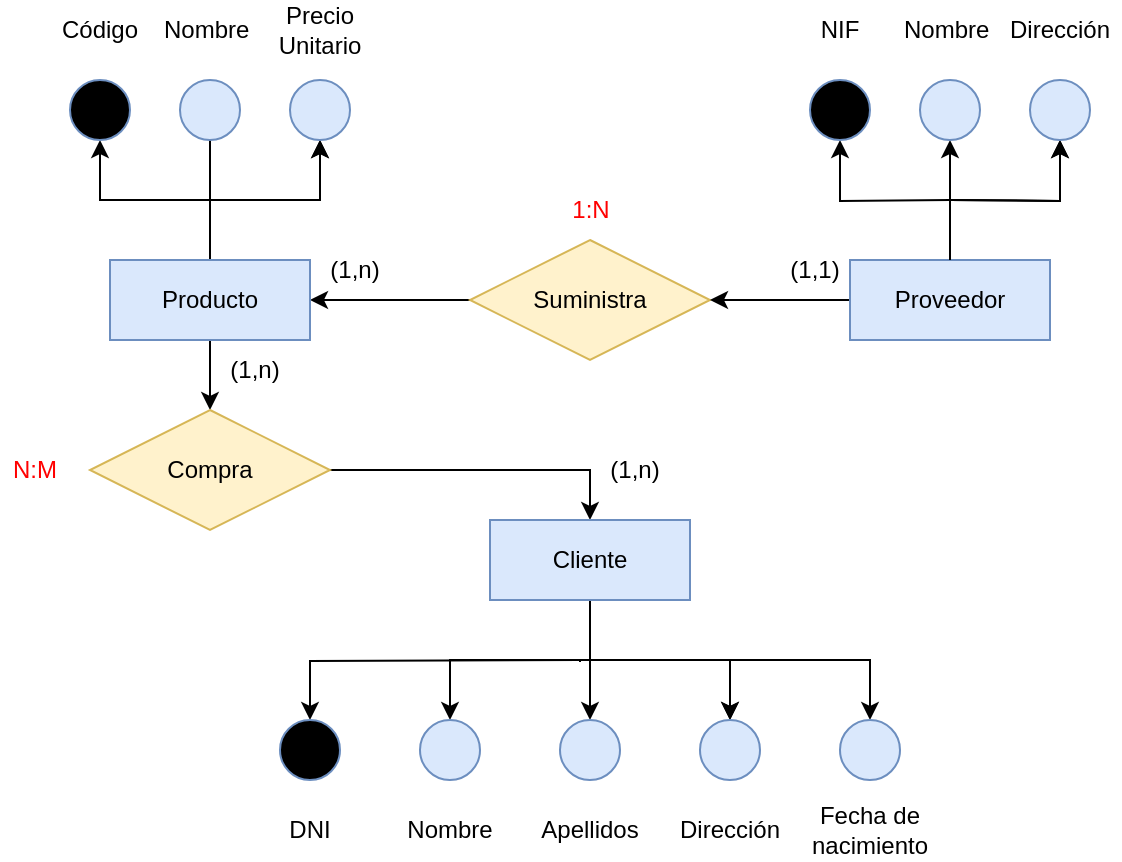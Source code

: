 <mxfile version="24.9.3" pages="5">
  <diagram id="R2lEEEUBdFMjLlhIrx00" name="Ejercicio 1">
    <mxGraphModel grid="1" page="1" gridSize="10" guides="1" tooltips="1" connect="1" arrows="1" fold="1" pageScale="1" pageWidth="850" pageHeight="1100" math="0" shadow="0" extFonts="Permanent Marker^https://fonts.googleapis.com/css?family=Permanent+Marker">
      <root>
        <mxCell id="0" />
        <mxCell id="1" parent="0" />
        <mxCell id="T-oQppBVEqz14JJmlJDQ-6" value="" style="edgeStyle=orthogonalEdgeStyle;rounded=0;orthogonalLoop=1;jettySize=auto;html=1;exitX=1;exitY=0.5;exitDx=0;exitDy=0;entryX=0.5;entryY=0;entryDx=0;entryDy=0;" edge="1" parent="1" source="T-oQppBVEqz14JJmlJDQ-74" target="T-oQppBVEqz14JJmlJDQ-4">
          <mxGeometry relative="1" as="geometry" />
        </mxCell>
        <mxCell id="T-oQppBVEqz14JJmlJDQ-9" value="" style="edgeStyle=orthogonalEdgeStyle;rounded=0;orthogonalLoop=1;jettySize=auto;html=1;" edge="1" parent="1" source="T-oQppBVEqz14JJmlJDQ-3" target="T-oQppBVEqz14JJmlJDQ-7">
          <mxGeometry relative="1" as="geometry" />
        </mxCell>
        <mxCell id="T-oQppBVEqz14JJmlJDQ-3" value="Suministra" style="shape=rhombus;perimeter=rhombusPerimeter;whiteSpace=wrap;html=1;align=center;fillColor=#fff2cc;strokeColor=#d6b656;" vertex="1" parent="1">
          <mxGeometry x="360" y="440" width="120" height="60" as="geometry" />
        </mxCell>
        <mxCell id="T-oQppBVEqz14JJmlJDQ-44" value="" style="edgeStyle=orthogonalEdgeStyle;rounded=0;orthogonalLoop=1;jettySize=auto;html=1;" edge="1" parent="1" target="T-oQppBVEqz14JJmlJDQ-43">
          <mxGeometry relative="1" as="geometry">
            <mxPoint x="415" y="620" as="sourcePoint" />
            <Array as="points">
              <mxPoint x="420" y="620" />
              <mxPoint x="420" y="650" />
              <mxPoint x="490" y="650" />
            </Array>
          </mxGeometry>
        </mxCell>
        <mxCell id="T-oQppBVEqz14JJmlJDQ-45" value="" style="edgeStyle=orthogonalEdgeStyle;rounded=0;orthogonalLoop=1;jettySize=auto;html=1;" edge="1" parent="1" target="T-oQppBVEqz14JJmlJDQ-43">
          <mxGeometry relative="1" as="geometry">
            <mxPoint x="425" y="650" as="sourcePoint" />
            <Array as="points">
              <mxPoint x="415" y="650" />
              <mxPoint x="490" y="650" />
            </Array>
          </mxGeometry>
        </mxCell>
        <mxCell id="T-oQppBVEqz14JJmlJDQ-47" value="" style="edgeStyle=orthogonalEdgeStyle;rounded=0;orthogonalLoop=1;jettySize=auto;html=1;" edge="1" parent="1" target="T-oQppBVEqz14JJmlJDQ-46">
          <mxGeometry relative="1" as="geometry">
            <mxPoint x="425" y="650" as="sourcePoint" />
            <Array as="points">
              <mxPoint x="425" y="650" />
              <mxPoint x="350" y="650" />
            </Array>
          </mxGeometry>
        </mxCell>
        <mxCell id="T-oQppBVEqz14JJmlJDQ-49" value="" style="edgeStyle=orthogonalEdgeStyle;rounded=0;orthogonalLoop=1;jettySize=auto;html=1;" edge="1" parent="1" target="T-oQppBVEqz14JJmlJDQ-48">
          <mxGeometry relative="1" as="geometry">
            <mxPoint x="415" y="651" as="sourcePoint" />
            <Array as="points">
              <mxPoint x="415" y="650" />
              <mxPoint x="560" y="650" />
            </Array>
          </mxGeometry>
        </mxCell>
        <mxCell id="T-oQppBVEqz14JJmlJDQ-51" value="" style="edgeStyle=orthogonalEdgeStyle;rounded=0;orthogonalLoop=1;jettySize=auto;html=1;" edge="1" parent="1" target="T-oQppBVEqz14JJmlJDQ-50">
          <mxGeometry relative="1" as="geometry">
            <mxPoint x="415" y="650" as="sourcePoint" />
          </mxGeometry>
        </mxCell>
        <mxCell id="T-oQppBVEqz14JJmlJDQ-53" value="" style="edgeStyle=orthogonalEdgeStyle;rounded=0;orthogonalLoop=1;jettySize=auto;html=1;" edge="1" parent="1" target="T-oQppBVEqz14JJmlJDQ-52">
          <mxGeometry relative="1" as="geometry">
            <mxPoint x="420" y="620" as="sourcePoint" />
            <Array as="points">
              <mxPoint x="420" y="640" />
              <mxPoint x="420" y="640" />
            </Array>
          </mxGeometry>
        </mxCell>
        <mxCell id="T-oQppBVEqz14JJmlJDQ-4" value="Cliente" style="whiteSpace=wrap;html=1;align=center;fillColor=#dae8fc;strokeColor=#6c8ebf;" vertex="1" parent="1">
          <mxGeometry x="370" y="580" width="100" height="40" as="geometry" />
        </mxCell>
        <mxCell id="T-oQppBVEqz14JJmlJDQ-33" value="" style="edgeStyle=orthogonalEdgeStyle;rounded=0;orthogonalLoop=1;jettySize=auto;html=1;" edge="1" parent="1" source="T-oQppBVEqz14JJmlJDQ-7" target="T-oQppBVEqz14JJmlJDQ-32">
          <mxGeometry relative="1" as="geometry" />
        </mxCell>
        <mxCell id="T-oQppBVEqz14JJmlJDQ-35" value="" style="edgeStyle=orthogonalEdgeStyle;rounded=0;orthogonalLoop=1;jettySize=auto;html=1;" edge="1" parent="1" source="T-oQppBVEqz14JJmlJDQ-7" target="T-oQppBVEqz14JJmlJDQ-34">
          <mxGeometry relative="1" as="geometry" />
        </mxCell>
        <mxCell id="T-oQppBVEqz14JJmlJDQ-36" value="" style="edgeStyle=orthogonalEdgeStyle;rounded=0;orthogonalLoop=1;jettySize=auto;html=1;" edge="1" parent="1" source="T-oQppBVEqz14JJmlJDQ-7" target="T-oQppBVEqz14JJmlJDQ-34">
          <mxGeometry relative="1" as="geometry" />
        </mxCell>
        <mxCell id="T-oQppBVEqz14JJmlJDQ-37" value="" style="edgeStyle=orthogonalEdgeStyle;rounded=0;orthogonalLoop=1;jettySize=auto;html=1;entryX=0.5;entryY=1;entryDx=0;entryDy=0;" edge="1" parent="1" source="T-oQppBVEqz14JJmlJDQ-7" target="T-oQppBVEqz14JJmlJDQ-38">
          <mxGeometry relative="1" as="geometry">
            <Array as="points">
              <mxPoint x="230" y="370" />
              <mxPoint x="230" y="370" />
            </Array>
          </mxGeometry>
        </mxCell>
        <mxCell id="T-oQppBVEqz14JJmlJDQ-75" value="" style="edgeStyle=orthogonalEdgeStyle;rounded=0;orthogonalLoop=1;jettySize=auto;html=1;" edge="1" parent="1" source="T-oQppBVEqz14JJmlJDQ-7" target="T-oQppBVEqz14JJmlJDQ-74">
          <mxGeometry relative="1" as="geometry" />
        </mxCell>
        <mxCell id="T-oQppBVEqz14JJmlJDQ-7" value="Producto" style="whiteSpace=wrap;html=1;align=center;fillColor=#dae8fc;strokeColor=#6c8ebf;" vertex="1" parent="1">
          <mxGeometry x="180" y="450" width="100" height="40" as="geometry" />
        </mxCell>
        <mxCell id="T-oQppBVEqz14JJmlJDQ-27" value="" style="edgeStyle=orthogonalEdgeStyle;rounded=0;orthogonalLoop=1;jettySize=auto;html=1;" edge="1" parent="1" source="T-oQppBVEqz14JJmlJDQ-18" target="T-oQppBVEqz14JJmlJDQ-3">
          <mxGeometry relative="1" as="geometry" />
        </mxCell>
        <mxCell id="T-oQppBVEqz14JJmlJDQ-18" value="Proveedor" style="whiteSpace=wrap;html=1;align=center;fillColor=#dae8fc;strokeColor=#6c8ebf;" vertex="1" parent="1">
          <mxGeometry x="550" y="450" width="100" height="40" as="geometry" />
        </mxCell>
        <mxCell id="T-oQppBVEqz14JJmlJDQ-32" value="" style="ellipse;whiteSpace=wrap;html=1;fillColor=#000000;strokeColor=#6c8ebf;" vertex="1" parent="1">
          <mxGeometry x="160" y="360" width="30" height="30" as="geometry" />
        </mxCell>
        <mxCell id="T-oQppBVEqz14JJmlJDQ-34" value="" style="ellipse;whiteSpace=wrap;html=1;fillColor=#dae8fc;strokeColor=#6c8ebf;" vertex="1" parent="1">
          <mxGeometry x="270" y="360" width="30" height="30" as="geometry" />
        </mxCell>
        <mxCell id="T-oQppBVEqz14JJmlJDQ-38" value="" style="ellipse;whiteSpace=wrap;html=1;fillColor=#dae8fc;strokeColor=#6c8ebf;" vertex="1" parent="1">
          <mxGeometry x="215" y="360" width="30" height="30" as="geometry" />
        </mxCell>
        <mxCell id="T-oQppBVEqz14JJmlJDQ-39" value="Código" style="text;html=1;align=center;verticalAlign=middle;whiteSpace=wrap;rounded=0;" vertex="1" parent="1">
          <mxGeometry x="145" y="320" width="60" height="30" as="geometry" />
        </mxCell>
        <mxCell id="T-oQppBVEqz14JJmlJDQ-40" value="Nombre&amp;nbsp;" style="text;html=1;align=center;verticalAlign=middle;whiteSpace=wrap;rounded=0;" vertex="1" parent="1">
          <mxGeometry x="200" y="320" width="60" height="30" as="geometry" />
        </mxCell>
        <mxCell id="T-oQppBVEqz14JJmlJDQ-41" value="Precio&lt;div&gt;Unitario&lt;/div&gt;" style="text;html=1;align=center;verticalAlign=middle;whiteSpace=wrap;rounded=0;" vertex="1" parent="1">
          <mxGeometry x="255" y="320" width="60" height="30" as="geometry" />
        </mxCell>
        <mxCell id="T-oQppBVEqz14JJmlJDQ-43" value="" style="ellipse;whiteSpace=wrap;html=1;fillColor=#dae8fc;strokeColor=#6c8ebf;" vertex="1" parent="1">
          <mxGeometry x="475" y="680" width="30" height="30" as="geometry" />
        </mxCell>
        <mxCell id="T-oQppBVEqz14JJmlJDQ-46" value="" style="ellipse;whiteSpace=wrap;html=1;fillColor=#dae8fc;strokeColor=#6c8ebf;" vertex="1" parent="1">
          <mxGeometry x="335" y="680" width="30" height="30" as="geometry" />
        </mxCell>
        <mxCell id="T-oQppBVEqz14JJmlJDQ-48" value="" style="ellipse;whiteSpace=wrap;html=1;fillColor=#dae8fc;strokeColor=#6c8ebf;" vertex="1" parent="1">
          <mxGeometry x="545" y="680" width="30" height="30" as="geometry" />
        </mxCell>
        <mxCell id="T-oQppBVEqz14JJmlJDQ-50" value="" style="ellipse;whiteSpace=wrap;html=1;fillColor=#000000;strokeColor=#6c8ebf;" vertex="1" parent="1">
          <mxGeometry x="265" y="680" width="30" height="30" as="geometry" />
        </mxCell>
        <mxCell id="T-oQppBVEqz14JJmlJDQ-52" value="" style="ellipse;whiteSpace=wrap;html=1;fillColor=#dae8fc;strokeColor=#6c8ebf;" vertex="1" parent="1">
          <mxGeometry x="405" y="680" width="30" height="30" as="geometry" />
        </mxCell>
        <mxCell id="T-oQppBVEqz14JJmlJDQ-54" value="DNI" style="text;html=1;align=center;verticalAlign=middle;whiteSpace=wrap;rounded=0;" vertex="1" parent="1">
          <mxGeometry x="250" y="720" width="60" height="30" as="geometry" />
        </mxCell>
        <mxCell id="T-oQppBVEqz14JJmlJDQ-55" value="Nombre" style="text;html=1;align=center;verticalAlign=middle;whiteSpace=wrap;rounded=0;" vertex="1" parent="1">
          <mxGeometry x="320" y="720" width="60" height="30" as="geometry" />
        </mxCell>
        <mxCell id="T-oQppBVEqz14JJmlJDQ-56" value="Apellidos" style="text;html=1;align=center;verticalAlign=middle;whiteSpace=wrap;rounded=0;" vertex="1" parent="1">
          <mxGeometry x="390" y="720" width="60" height="30" as="geometry" />
        </mxCell>
        <mxCell id="T-oQppBVEqz14JJmlJDQ-57" value="Fecha de nacimiento" style="text;html=1;align=center;verticalAlign=middle;whiteSpace=wrap;rounded=0;" vertex="1" parent="1">
          <mxGeometry x="530" y="720" width="60" height="30" as="geometry" />
        </mxCell>
        <mxCell id="T-oQppBVEqz14JJmlJDQ-58" value="Dirección" style="text;html=1;align=center;verticalAlign=middle;whiteSpace=wrap;rounded=0;" vertex="1" parent="1">
          <mxGeometry x="460" y="720" width="60" height="30" as="geometry" />
        </mxCell>
        <mxCell id="T-oQppBVEqz14JJmlJDQ-59" value="" style="edgeStyle=orthogonalEdgeStyle;rounded=0;orthogonalLoop=1;jettySize=auto;html=1;" edge="1" parent="1" target="T-oQppBVEqz14JJmlJDQ-63">
          <mxGeometry relative="1" as="geometry">
            <mxPoint x="600" y="420" as="sourcePoint" />
          </mxGeometry>
        </mxCell>
        <mxCell id="T-oQppBVEqz14JJmlJDQ-60" value="" style="edgeStyle=orthogonalEdgeStyle;rounded=0;orthogonalLoop=1;jettySize=auto;html=1;" edge="1" parent="1" target="T-oQppBVEqz14JJmlJDQ-64">
          <mxGeometry relative="1" as="geometry">
            <mxPoint x="600" y="420" as="sourcePoint" />
          </mxGeometry>
        </mxCell>
        <mxCell id="T-oQppBVEqz14JJmlJDQ-61" value="" style="edgeStyle=orthogonalEdgeStyle;rounded=0;orthogonalLoop=1;jettySize=auto;html=1;" edge="1" parent="1" target="T-oQppBVEqz14JJmlJDQ-64">
          <mxGeometry relative="1" as="geometry">
            <mxPoint x="600" y="420" as="sourcePoint" />
          </mxGeometry>
        </mxCell>
        <mxCell id="T-oQppBVEqz14JJmlJDQ-62" value="" style="edgeStyle=orthogonalEdgeStyle;rounded=0;orthogonalLoop=1;jettySize=auto;html=1;entryX=0.5;entryY=1;entryDx=0;entryDy=0;exitX=0.5;exitY=0;exitDx=0;exitDy=0;" edge="1" parent="1" source="T-oQppBVEqz14JJmlJDQ-18" target="T-oQppBVEqz14JJmlJDQ-65">
          <mxGeometry relative="1" as="geometry">
            <mxPoint x="600" y="410" as="sourcePoint" />
            <Array as="points" />
          </mxGeometry>
        </mxCell>
        <mxCell id="T-oQppBVEqz14JJmlJDQ-63" value="" style="ellipse;whiteSpace=wrap;html=1;fillColor=#000000;strokeColor=#6c8ebf;" vertex="1" parent="1">
          <mxGeometry x="530" y="360" width="30" height="30" as="geometry" />
        </mxCell>
        <mxCell id="T-oQppBVEqz14JJmlJDQ-64" value="" style="ellipse;whiteSpace=wrap;html=1;fillColor=#dae8fc;strokeColor=#6c8ebf;" vertex="1" parent="1">
          <mxGeometry x="640" y="360" width="30" height="30" as="geometry" />
        </mxCell>
        <mxCell id="T-oQppBVEqz14JJmlJDQ-65" value="" style="ellipse;whiteSpace=wrap;html=1;fillColor=#dae8fc;strokeColor=#6c8ebf;" vertex="1" parent="1">
          <mxGeometry x="585" y="360" width="30" height="30" as="geometry" />
        </mxCell>
        <mxCell id="T-oQppBVEqz14JJmlJDQ-66" value="NIF" style="text;html=1;align=center;verticalAlign=middle;whiteSpace=wrap;rounded=0;" vertex="1" parent="1">
          <mxGeometry x="515" y="320" width="60" height="30" as="geometry" />
        </mxCell>
        <mxCell id="T-oQppBVEqz14JJmlJDQ-67" value="Nombre&amp;nbsp;" style="text;html=1;align=center;verticalAlign=middle;whiteSpace=wrap;rounded=0;" vertex="1" parent="1">
          <mxGeometry x="570" y="320" width="60" height="30" as="geometry" />
        </mxCell>
        <mxCell id="T-oQppBVEqz14JJmlJDQ-68" value="&lt;div&gt;Dirección&lt;/div&gt;" style="text;html=1;align=center;verticalAlign=middle;whiteSpace=wrap;rounded=0;" vertex="1" parent="1">
          <mxGeometry x="625" y="320" width="60" height="30" as="geometry" />
        </mxCell>
        <mxCell id="T-oQppBVEqz14JJmlJDQ-73" value="(1,n)" style="text;html=1;align=center;verticalAlign=middle;whiteSpace=wrap;rounded=0;" vertex="1" parent="1">
          <mxGeometry x="425" y="540" width="35" height="30" as="geometry" />
        </mxCell>
        <mxCell id="T-oQppBVEqz14JJmlJDQ-74" value="Compra" style="shape=rhombus;perimeter=rhombusPerimeter;whiteSpace=wrap;html=1;align=center;fillColor=#fff2cc;strokeColor=#d6b656;" vertex="1" parent="1">
          <mxGeometry x="170" y="525" width="120" height="60" as="geometry" />
        </mxCell>
        <mxCell id="T-oQppBVEqz14JJmlJDQ-77" value="(1,1)" style="text;html=1;align=center;verticalAlign=middle;whiteSpace=wrap;rounded=0;" vertex="1" parent="1">
          <mxGeometry x="515" y="440" width="35" height="30" as="geometry" />
        </mxCell>
        <mxCell id="T-oQppBVEqz14JJmlJDQ-78" value="(1,n)" style="text;html=1;align=center;verticalAlign=middle;whiteSpace=wrap;rounded=0;" vertex="1" parent="1">
          <mxGeometry x="285" y="440" width="35" height="30" as="geometry" />
        </mxCell>
        <mxCell id="T-oQppBVEqz14JJmlJDQ-79" value="&lt;font color=&quot;#ff0000&quot;&gt;N:M&lt;/font&gt;" style="text;html=1;align=center;verticalAlign=middle;whiteSpace=wrap;rounded=0;" vertex="1" parent="1">
          <mxGeometry x="125" y="540" width="35" height="30" as="geometry" />
        </mxCell>
        <mxCell id="T-oQppBVEqz14JJmlJDQ-81" value="&lt;font color=&quot;#ff0000&quot;&gt;1:N&lt;/font&gt;" style="text;html=1;align=center;verticalAlign=middle;whiteSpace=wrap;rounded=0;" vertex="1" parent="1">
          <mxGeometry x="402.5" y="410" width="35" height="30" as="geometry" />
        </mxCell>
        <mxCell id="TrjrQKMg5LI2QAiIzfGM-2" value="(1,n)" style="text;html=1;align=center;verticalAlign=middle;whiteSpace=wrap;rounded=0;" vertex="1" parent="1">
          <mxGeometry x="235" y="490" width="35" height="30" as="geometry" />
        </mxCell>
      </root>
    </mxGraphModel>
  </diagram>
  <diagram name="Ejercicio 2" id="s50Y4tIN8fqdzjTRJBYx">
    <mxGraphModel grid="1" page="1" gridSize="10" guides="1" tooltips="1" connect="1" arrows="1" fold="1" pageScale="1" pageWidth="850" pageHeight="1100" math="0" shadow="0" extFonts="Permanent Marker^https://fonts.googleapis.com/css?family=Permanent+Marker">
      <root>
        <mxCell id="epw3FtcxMFja5lvgxjET-0" />
        <mxCell id="epw3FtcxMFja5lvgxjET-1" parent="epw3FtcxMFja5lvgxjET-0" />
        <mxCell id="epw3FtcxMFja5lvgxjET-2" value="" style="edgeStyle=orthogonalEdgeStyle;rounded=0;orthogonalLoop=1;jettySize=auto;html=1;exitX=1;exitY=0.5;exitDx=0;exitDy=0;entryX=1;entryY=0.5;entryDx=0;entryDy=0;" edge="1" parent="epw3FtcxMFja5lvgxjET-1" source="epw3FtcxMFja5lvgxjET-47" target="epw3FtcxMFja5lvgxjET-47">
          <mxGeometry relative="1" as="geometry" />
        </mxCell>
        <mxCell id="epw3FtcxMFja5lvgxjET-3" value="" style="edgeStyle=orthogonalEdgeStyle;rounded=0;orthogonalLoop=1;jettySize=auto;html=1;" edge="1" parent="epw3FtcxMFja5lvgxjET-1" source="epw3FtcxMFja5lvgxjET-4" target="epw3FtcxMFja5lvgxjET-17">
          <mxGeometry relative="1" as="geometry" />
        </mxCell>
        <mxCell id="epw3FtcxMFja5lvgxjET-4" value="Matricula" style="shape=rhombus;perimeter=rhombusPerimeter;whiteSpace=wrap;html=1;align=center;fillColor=#fff2cc;strokeColor=#d6b656;" vertex="1" parent="epw3FtcxMFja5lvgxjET-1">
          <mxGeometry x="360" y="440" width="120" height="60" as="geometry" />
        </mxCell>
        <mxCell id="epw3FtcxMFja5lvgxjET-6" value="" style="edgeStyle=orthogonalEdgeStyle;rounded=0;orthogonalLoop=1;jettySize=auto;html=1;" edge="1" parent="epw3FtcxMFja5lvgxjET-1" target="epw3FtcxMFja5lvgxjET-26">
          <mxGeometry relative="1" as="geometry">
            <mxPoint x="425" y="650" as="sourcePoint" />
            <Array as="points">
              <mxPoint x="415" y="650" />
              <mxPoint x="490" y="650" />
            </Array>
          </mxGeometry>
        </mxCell>
        <mxCell id="epw3FtcxMFja5lvgxjET-7" value="" style="edgeStyle=orthogonalEdgeStyle;rounded=0;orthogonalLoop=1;jettySize=auto;html=1;entryX=0.5;entryY=0;entryDx=0;entryDy=0;" edge="1" parent="epw3FtcxMFja5lvgxjET-1" target="epw3FtcxMFja5lvgxjET-27">
          <mxGeometry relative="1" as="geometry">
            <mxPoint x="470" y="650" as="sourcePoint" />
            <mxPoint x="425" y="695" as="targetPoint" />
            <Array as="points">
              <mxPoint x="395" y="650" />
            </Array>
          </mxGeometry>
        </mxCell>
        <mxCell id="epw3FtcxMFja5lvgxjET-8" value="" style="edgeStyle=orthogonalEdgeStyle;rounded=0;orthogonalLoop=1;jettySize=auto;html=1;" edge="1" parent="epw3FtcxMFja5lvgxjET-1" target="epw3FtcxMFja5lvgxjET-28">
          <mxGeometry relative="1" as="geometry">
            <mxPoint x="415" y="651" as="sourcePoint" />
            <Array as="points">
              <mxPoint x="415" y="650" />
              <mxPoint x="525" y="650" />
            </Array>
          </mxGeometry>
        </mxCell>
        <mxCell id="epw3FtcxMFja5lvgxjET-9" value="" style="edgeStyle=orthogonalEdgeStyle;rounded=0;orthogonalLoop=1;jettySize=auto;html=1;" edge="1" parent="epw3FtcxMFja5lvgxjET-1" target="epw3FtcxMFja5lvgxjET-29">
          <mxGeometry relative="1" as="geometry">
            <mxPoint x="415" y="650" as="sourcePoint" />
          </mxGeometry>
        </mxCell>
        <mxCell id="i9ZLbGIvWsoYGG5mktti-0" style="edgeStyle=orthogonalEdgeStyle;rounded=0;orthogonalLoop=1;jettySize=auto;html=1;exitX=0.5;exitY=1;exitDx=0;exitDy=0;entryX=0.5;entryY=0;entryDx=0;entryDy=0;" edge="1" parent="epw3FtcxMFja5lvgxjET-1" source="epw3FtcxMFja5lvgxjET-11" target="epw3FtcxMFja5lvgxjET-27">
          <mxGeometry relative="1" as="geometry" />
        </mxCell>
        <mxCell id="Foa0jE6FwbPbL5U6gQ1X-1" value="" style="edgeStyle=orthogonalEdgeStyle;rounded=0;orthogonalLoop=1;jettySize=auto;html=1;entryX=1;entryY=0.5;entryDx=0;entryDy=0;" edge="1" parent="epw3FtcxMFja5lvgxjET-1" source="epw3FtcxMFja5lvgxjET-11" target="epw3FtcxMFja5lvgxjET-47">
          <mxGeometry relative="1" as="geometry">
            <Array as="points">
              <mxPoint x="420" y="555" />
            </Array>
          </mxGeometry>
        </mxCell>
        <mxCell id="epw3FtcxMFja5lvgxjET-11" value="Profesores" style="whiteSpace=wrap;html=1;align=center;fillColor=#dae8fc;strokeColor=#6c8ebf;" vertex="1" parent="epw3FtcxMFja5lvgxjET-1">
          <mxGeometry x="370" y="580" width="100" height="40" as="geometry" />
        </mxCell>
        <mxCell id="epw3FtcxMFja5lvgxjET-12" value="" style="edgeStyle=orthogonalEdgeStyle;rounded=0;orthogonalLoop=1;jettySize=auto;html=1;" edge="1" parent="epw3FtcxMFja5lvgxjET-1" source="epw3FtcxMFja5lvgxjET-17" target="epw3FtcxMFja5lvgxjET-20">
          <mxGeometry relative="1" as="geometry" />
        </mxCell>
        <mxCell id="i9ZLbGIvWsoYGG5mktti-1" style="edgeStyle=orthogonalEdgeStyle;rounded=0;orthogonalLoop=1;jettySize=auto;html=1;entryX=0.5;entryY=1;entryDx=0;entryDy=0;" edge="1" parent="epw3FtcxMFja5lvgxjET-1" source="epw3FtcxMFja5lvgxjET-17" target="epw3FtcxMFja5lvgxjET-22">
          <mxGeometry relative="1" as="geometry" />
        </mxCell>
        <mxCell id="epw3FtcxMFja5lvgxjET-17" value="Módulos" style="whiteSpace=wrap;html=1;align=center;fillColor=#dae8fc;strokeColor=#6c8ebf;" vertex="1" parent="epw3FtcxMFja5lvgxjET-1">
          <mxGeometry x="180" y="450" width="100" height="40" as="geometry" />
        </mxCell>
        <mxCell id="epw3FtcxMFja5lvgxjET-18" value="" style="edgeStyle=orthogonalEdgeStyle;rounded=0;orthogonalLoop=1;jettySize=auto;html=1;" edge="1" parent="epw3FtcxMFja5lvgxjET-1" source="epw3FtcxMFja5lvgxjET-19" target="epw3FtcxMFja5lvgxjET-4">
          <mxGeometry relative="1" as="geometry" />
        </mxCell>
        <mxCell id="bRplzWUfVBuUQPZFVXbh-0" style="edgeStyle=orthogonalEdgeStyle;rounded=0;orthogonalLoop=1;jettySize=auto;html=1;entryX=0.5;entryY=1;entryDx=0;entryDy=0;spacing=2;" edge="1" parent="epw3FtcxMFja5lvgxjET-1" source="epw3FtcxMFja5lvgxjET-19" target="iGWWsPKhN5RUwemRU7Zv-1">
          <mxGeometry relative="1" as="geometry">
            <Array as="points">
              <mxPoint x="600" y="420" />
              <mxPoint x="715" y="420" />
            </Array>
          </mxGeometry>
        </mxCell>
        <mxCell id="epw3FtcxMFja5lvgxjET-19" value="Alumnos" style="whiteSpace=wrap;html=1;align=center;fillColor=#dae8fc;strokeColor=#6c8ebf;" vertex="1" parent="epw3FtcxMFja5lvgxjET-1">
          <mxGeometry x="550" y="450" width="100" height="40" as="geometry" />
        </mxCell>
        <mxCell id="epw3FtcxMFja5lvgxjET-20" value="" style="ellipse;whiteSpace=wrap;html=1;fillColor=#000000;strokeColor=#6c8ebf;" vertex="1" parent="epw3FtcxMFja5lvgxjET-1">
          <mxGeometry x="175" y="360" width="30" height="30" as="geometry" />
        </mxCell>
        <mxCell id="epw3FtcxMFja5lvgxjET-22" value="" style="ellipse;whiteSpace=wrap;html=1;fillColor=#dae8fc;strokeColor=#6c8ebf;" vertex="1" parent="epw3FtcxMFja5lvgxjET-1">
          <mxGeometry x="250" y="360" width="30" height="30" as="geometry" />
        </mxCell>
        <mxCell id="epw3FtcxMFja5lvgxjET-23" value="Código" style="text;html=1;align=center;verticalAlign=middle;whiteSpace=wrap;rounded=0;" vertex="1" parent="epw3FtcxMFja5lvgxjET-1">
          <mxGeometry x="160" y="330" width="60" height="30" as="geometry" />
        </mxCell>
        <mxCell id="epw3FtcxMFja5lvgxjET-24" value="Nombre&amp;nbsp;" style="text;html=1;align=center;verticalAlign=middle;whiteSpace=wrap;rounded=0;" vertex="1" parent="epw3FtcxMFja5lvgxjET-1">
          <mxGeometry x="235" y="330" width="60" height="30" as="geometry" />
        </mxCell>
        <mxCell id="epw3FtcxMFja5lvgxjET-26" value="" style="ellipse;whiteSpace=wrap;html=1;fillColor=#dae8fc;strokeColor=#6c8ebf;" vertex="1" parent="epw3FtcxMFja5lvgxjET-1">
          <mxGeometry x="440" y="680" width="30" height="30" as="geometry" />
        </mxCell>
        <mxCell id="epw3FtcxMFja5lvgxjET-27" value="" style="ellipse;whiteSpace=wrap;html=1;fillColor=#dae8fc;strokeColor=#6c8ebf;" vertex="1" parent="epw3FtcxMFja5lvgxjET-1">
          <mxGeometry x="380" y="680" width="30" height="30" as="geometry" />
        </mxCell>
        <mxCell id="epw3FtcxMFja5lvgxjET-28" value="" style="ellipse;whiteSpace=wrap;html=1;fillColor=#dae8fc;strokeColor=#6c8ebf;" vertex="1" parent="epw3FtcxMFja5lvgxjET-1">
          <mxGeometry x="510" y="680" width="30" height="30" as="geometry" />
        </mxCell>
        <mxCell id="epw3FtcxMFja5lvgxjET-29" value="" style="ellipse;whiteSpace=wrap;html=1;fillColor=#000000;strokeColor=#6c8ebf;" vertex="1" parent="epw3FtcxMFja5lvgxjET-1">
          <mxGeometry x="310" y="680" width="30" height="30" as="geometry" />
        </mxCell>
        <mxCell id="epw3FtcxMFja5lvgxjET-31" value="DNI" style="text;html=1;align=center;verticalAlign=middle;whiteSpace=wrap;rounded=0;" vertex="1" parent="epw3FtcxMFja5lvgxjET-1">
          <mxGeometry x="295" y="720" width="60" height="30" as="geometry" />
        </mxCell>
        <mxCell id="epw3FtcxMFja5lvgxjET-32" value="Nombre" style="text;html=1;align=center;verticalAlign=middle;whiteSpace=wrap;rounded=0;" vertex="1" parent="epw3FtcxMFja5lvgxjET-1">
          <mxGeometry x="365" y="720" width="60" height="30" as="geometry" />
        </mxCell>
        <mxCell id="epw3FtcxMFja5lvgxjET-34" value="Teléfono" style="text;html=1;align=center;verticalAlign=middle;whiteSpace=wrap;rounded=0;" vertex="1" parent="epw3FtcxMFja5lvgxjET-1">
          <mxGeometry x="495" y="720" width="60" height="30" as="geometry" />
        </mxCell>
        <mxCell id="epw3FtcxMFja5lvgxjET-35" value="Dirección" style="text;html=1;align=center;verticalAlign=middle;whiteSpace=wrap;rounded=0;" vertex="1" parent="epw3FtcxMFja5lvgxjET-1">
          <mxGeometry x="425" y="720" width="60" height="30" as="geometry" />
        </mxCell>
        <mxCell id="epw3FtcxMFja5lvgxjET-36" value="" style="edgeStyle=orthogonalEdgeStyle;rounded=0;orthogonalLoop=1;jettySize=auto;html=1;" edge="1" parent="epw3FtcxMFja5lvgxjET-1" target="epw3FtcxMFja5lvgxjET-40">
          <mxGeometry relative="1" as="geometry">
            <mxPoint x="600" y="420" as="sourcePoint" />
            <Array as="points">
              <mxPoint x="600" y="421" />
              <mxPoint x="545" y="421" />
            </Array>
          </mxGeometry>
        </mxCell>
        <mxCell id="epw3FtcxMFja5lvgxjET-37" value="" style="edgeStyle=orthogonalEdgeStyle;rounded=0;orthogonalLoop=1;jettySize=auto;html=1;" edge="1" parent="epw3FtcxMFja5lvgxjET-1" target="epw3FtcxMFja5lvgxjET-41">
          <mxGeometry relative="1" as="geometry">
            <mxPoint x="600" y="420" as="sourcePoint" />
          </mxGeometry>
        </mxCell>
        <mxCell id="epw3FtcxMFja5lvgxjET-38" value="" style="edgeStyle=orthogonalEdgeStyle;rounded=0;orthogonalLoop=1;jettySize=auto;html=1;" edge="1" parent="epw3FtcxMFja5lvgxjET-1" target="epw3FtcxMFja5lvgxjET-41">
          <mxGeometry relative="1" as="geometry">
            <mxPoint x="600" y="420" as="sourcePoint" />
          </mxGeometry>
        </mxCell>
        <mxCell id="epw3FtcxMFja5lvgxjET-39" value="" style="edgeStyle=orthogonalEdgeStyle;rounded=0;orthogonalLoop=1;jettySize=auto;html=1;entryX=0.5;entryY=1;entryDx=0;entryDy=0;exitX=0.5;exitY=0;exitDx=0;exitDy=0;" edge="1" parent="epw3FtcxMFja5lvgxjET-1" source="epw3FtcxMFja5lvgxjET-19" target="epw3FtcxMFja5lvgxjET-42">
          <mxGeometry relative="1" as="geometry">
            <mxPoint x="600" y="410" as="sourcePoint" />
            <Array as="points" />
          </mxGeometry>
        </mxCell>
        <mxCell id="epw3FtcxMFja5lvgxjET-40" value="" style="ellipse;whiteSpace=wrap;html=1;fillColor=#000000;strokeColor=#6c8ebf;" vertex="1" parent="epw3FtcxMFja5lvgxjET-1">
          <mxGeometry x="530" y="360" width="30" height="30" as="geometry" />
        </mxCell>
        <mxCell id="epw3FtcxMFja5lvgxjET-41" value="" style="ellipse;whiteSpace=wrap;html=1;fillColor=#dae8fc;strokeColor=#6c8ebf;" vertex="1" parent="epw3FtcxMFja5lvgxjET-1">
          <mxGeometry x="640" y="360" width="30" height="30" as="geometry" />
        </mxCell>
        <mxCell id="epw3FtcxMFja5lvgxjET-42" value="" style="ellipse;whiteSpace=wrap;html=1;fillColor=#dae8fc;strokeColor=#6c8ebf;" vertex="1" parent="epw3FtcxMFja5lvgxjET-1">
          <mxGeometry x="585" y="360" width="30" height="30" as="geometry" />
        </mxCell>
        <mxCell id="epw3FtcxMFja5lvgxjET-43" value="nº de expediente" style="text;html=1;align=center;verticalAlign=middle;whiteSpace=wrap;rounded=0;" vertex="1" parent="epw3FtcxMFja5lvgxjET-1">
          <mxGeometry x="515" y="320" width="60" height="30" as="geometry" />
        </mxCell>
        <mxCell id="epw3FtcxMFja5lvgxjET-44" value="Nombre&amp;nbsp;" style="text;html=1;align=center;verticalAlign=middle;whiteSpace=wrap;rounded=0;" vertex="1" parent="epw3FtcxMFja5lvgxjET-1">
          <mxGeometry x="570" y="320" width="60" height="30" as="geometry" />
        </mxCell>
        <mxCell id="Foa0jE6FwbPbL5U6gQ1X-2" value="" style="edgeStyle=orthogonalEdgeStyle;rounded=0;orthogonalLoop=1;jettySize=auto;html=1;" edge="1" parent="epw3FtcxMFja5lvgxjET-1" source="epw3FtcxMFja5lvgxjET-47" target="epw3FtcxMFja5lvgxjET-17">
          <mxGeometry relative="1" as="geometry" />
        </mxCell>
        <mxCell id="epw3FtcxMFja5lvgxjET-47" value="Imparte" style="shape=rhombus;perimeter=rhombusPerimeter;whiteSpace=wrap;html=1;align=center;fillColor=#fff2cc;strokeColor=#d6b656;" vertex="1" parent="epw3FtcxMFja5lvgxjET-1">
          <mxGeometry x="170" y="525" width="120" height="60" as="geometry" />
        </mxCell>
        <mxCell id="epw3FtcxMFja5lvgxjET-50" value="&lt;font color=&quot;#ff0000&quot;&gt;1:N&lt;/font&gt;" style="text;html=1;align=center;verticalAlign=middle;whiteSpace=wrap;rounded=0;" vertex="1" parent="epw3FtcxMFja5lvgxjET-1">
          <mxGeometry x="125" y="540" width="35" height="30" as="geometry" />
        </mxCell>
        <mxCell id="epw3FtcxMFja5lvgxjET-51" value="&lt;font color=&quot;#ff0000&quot;&gt;&amp;nbsp;N:M&lt;/font&gt;" style="text;html=1;align=center;verticalAlign=middle;whiteSpace=wrap;rounded=0;" vertex="1" parent="epw3FtcxMFja5lvgxjET-1">
          <mxGeometry x="402.5" y="410" width="35" height="30" as="geometry" />
        </mxCell>
        <mxCell id="iGWWsPKhN5RUwemRU7Zv-1" value="" style="ellipse;whiteSpace=wrap;html=1;fillColor=#dae8fc;strokeColor=#6c8ebf;" vertex="1" parent="epw3FtcxMFja5lvgxjET-1">
          <mxGeometry x="700" y="360" width="30" height="30" as="geometry" />
        </mxCell>
        <mxCell id="iGWWsPKhN5RUwemRU7Zv-3" value="&lt;code&gt;Fecha de nacimiento&lt;/code&gt;." style="text;html=1;align=center;verticalAlign=middle;whiteSpace=wrap;rounded=0;" vertex="1" parent="epw3FtcxMFja5lvgxjET-1">
          <mxGeometry x="685" y="320" width="60" height="30" as="geometry" />
        </mxCell>
        <mxCell id="iGWWsPKhN5RUwemRU7Zv-4" value="Apellidos" style="text;html=1;align=center;verticalAlign=middle;whiteSpace=wrap;rounded=0;" vertex="1" parent="epw3FtcxMFja5lvgxjET-1">
          <mxGeometry x="625" y="320" width="60" height="30" as="geometry" />
        </mxCell>
      </root>
    </mxGraphModel>
  </diagram>
  <diagram name="Ejercicio 3" id="8UBMe8fIYGU98y7pedT8">
    <mxGraphModel grid="1" page="1" gridSize="10" guides="1" tooltips="1" connect="1" arrows="1" fold="1" pageScale="1" pageWidth="850" pageHeight="1100" math="0" shadow="0" extFonts="Permanent Marker^https://fonts.googleapis.com/css?family=Permanent+Marker">
      <root>
        <mxCell id="-2IjgOayIPoylA3qt8FP-0" />
        <mxCell id="-2IjgOayIPoylA3qt8FP-1" parent="-2IjgOayIPoylA3qt8FP-0" />
        <mxCell id="-2IjgOayIPoylA3qt8FP-2" value="" style="edgeStyle=orthogonalEdgeStyle;rounded=0;orthogonalLoop=1;jettySize=auto;html=1;exitX=1;exitY=0.5;exitDx=0;exitDy=0;entryX=1;entryY=0.5;entryDx=0;entryDy=0;" parent="-2IjgOayIPoylA3qt8FP-1" source="-2IjgOayIPoylA3qt8FP-41" target="-2IjgOayIPoylA3qt8FP-41" edge="1">
          <mxGeometry relative="1" as="geometry" />
        </mxCell>
        <mxCell id="-2IjgOayIPoylA3qt8FP-3" value="" style="edgeStyle=orthogonalEdgeStyle;rounded=0;orthogonalLoop=1;jettySize=auto;html=1;" parent="-2IjgOayIPoylA3qt8FP-1" source="-2IjgOayIPoylA3qt8FP-4" target="-2IjgOayIPoylA3qt8FP-14" edge="1">
          <mxGeometry relative="1" as="geometry" />
        </mxCell>
        <mxCell id="-2IjgOayIPoylA3qt8FP-4" value="Posee" style="shape=rhombus;perimeter=rhombusPerimeter;whiteSpace=wrap;html=1;align=center;fillColor=#fff2cc;strokeColor=#d6b656;" parent="-2IjgOayIPoylA3qt8FP-1" vertex="1">
          <mxGeometry x="360" y="440" width="120" height="60" as="geometry" />
        </mxCell>
        <mxCell id="-2IjgOayIPoylA3qt8FP-5" value="" style="edgeStyle=orthogonalEdgeStyle;rounded=0;orthogonalLoop=1;jettySize=auto;html=1;" parent="-2IjgOayIPoylA3qt8FP-1" target="-2IjgOayIPoylA3qt8FP-22" edge="1">
          <mxGeometry relative="1" as="geometry">
            <mxPoint x="425" y="650" as="sourcePoint" />
            <Array as="points">
              <mxPoint x="415" y="650" />
              <mxPoint x="490" y="650" />
            </Array>
          </mxGeometry>
        </mxCell>
        <mxCell id="-2IjgOayIPoylA3qt8FP-6" value="" style="edgeStyle=orthogonalEdgeStyle;rounded=0;orthogonalLoop=1;jettySize=auto;html=1;entryX=0.5;entryY=0;entryDx=0;entryDy=0;" parent="-2IjgOayIPoylA3qt8FP-1" target="-2IjgOayIPoylA3qt8FP-23" edge="1">
          <mxGeometry relative="1" as="geometry">
            <mxPoint x="470" y="650" as="sourcePoint" />
            <mxPoint x="425" y="695" as="targetPoint" />
            <Array as="points">
              <mxPoint x="395" y="650" />
            </Array>
          </mxGeometry>
        </mxCell>
        <mxCell id="-2IjgOayIPoylA3qt8FP-7" value="" style="edgeStyle=orthogonalEdgeStyle;rounded=0;orthogonalLoop=1;jettySize=auto;html=1;" parent="-2IjgOayIPoylA3qt8FP-1" target="-2IjgOayIPoylA3qt8FP-24" edge="1">
          <mxGeometry relative="1" as="geometry">
            <mxPoint x="415" y="651" as="sourcePoint" />
            <Array as="points">
              <mxPoint x="415" y="650" />
              <mxPoint x="525" y="650" />
            </Array>
          </mxGeometry>
        </mxCell>
        <mxCell id="-2IjgOayIPoylA3qt8FP-8" value="" style="edgeStyle=orthogonalEdgeStyle;rounded=0;orthogonalLoop=1;jettySize=auto;html=1;" parent="-2IjgOayIPoylA3qt8FP-1" target="-2IjgOayIPoylA3qt8FP-25" edge="1">
          <mxGeometry relative="1" as="geometry">
            <mxPoint x="415" y="650" as="sourcePoint" />
          </mxGeometry>
        </mxCell>
        <mxCell id="-2IjgOayIPoylA3qt8FP-9" style="edgeStyle=orthogonalEdgeStyle;rounded=0;orthogonalLoop=1;jettySize=auto;html=1;exitX=0.5;exitY=1;exitDx=0;exitDy=0;entryX=0.5;entryY=0;entryDx=0;entryDy=0;" parent="-2IjgOayIPoylA3qt8FP-1" source="-2IjgOayIPoylA3qt8FP-11" target="-2IjgOayIPoylA3qt8FP-23" edge="1">
          <mxGeometry relative="1" as="geometry" />
        </mxCell>
        <mxCell id="-2IjgOayIPoylA3qt8FP-11" value="Transacción" style="whiteSpace=wrap;html=1;align=center;fillColor=#dae8fc;strokeColor=#6c8ebf;" parent="-2IjgOayIPoylA3qt8FP-1" vertex="1">
          <mxGeometry x="370" y="580" width="100" height="40" as="geometry" />
        </mxCell>
        <mxCell id="-2IjgOayIPoylA3qt8FP-12" value="" style="edgeStyle=orthogonalEdgeStyle;rounded=0;orthogonalLoop=1;jettySize=auto;html=1;" parent="-2IjgOayIPoylA3qt8FP-1" source="-2IjgOayIPoylA3qt8FP-14" target="-2IjgOayIPoylA3qt8FP-18" edge="1">
          <mxGeometry relative="1" as="geometry" />
        </mxCell>
        <mxCell id="-2IjgOayIPoylA3qt8FP-13" style="edgeStyle=orthogonalEdgeStyle;rounded=0;orthogonalLoop=1;jettySize=auto;html=1;entryX=0.5;entryY=1;entryDx=0;entryDy=0;" parent="-2IjgOayIPoylA3qt8FP-1" source="-2IjgOayIPoylA3qt8FP-14" target="-2IjgOayIPoylA3qt8FP-19" edge="1">
          <mxGeometry relative="1" as="geometry" />
        </mxCell>
        <mxCell id="ZjrQSH25N1CrK5a_pJb6-6" style="edgeStyle=orthogonalEdgeStyle;rounded=0;orthogonalLoop=1;jettySize=auto;html=1;entryX=0.5;entryY=1;entryDx=0;entryDy=0;" edge="1" parent="-2IjgOayIPoylA3qt8FP-1" source="-2IjgOayIPoylA3qt8FP-14" target="ZjrQSH25N1CrK5a_pJb6-5">
          <mxGeometry relative="1" as="geometry">
            <Array as="points">
              <mxPoint x="230" y="420" />
              <mxPoint x="125" y="420" />
            </Array>
          </mxGeometry>
        </mxCell>
        <mxCell id="ZjrQSH25N1CrK5a_pJb6-7" style="edgeStyle=orthogonalEdgeStyle;rounded=0;orthogonalLoop=1;jettySize=auto;html=1;entryX=0.5;entryY=1;entryDx=0;entryDy=0;" edge="1" parent="-2IjgOayIPoylA3qt8FP-1" source="-2IjgOayIPoylA3qt8FP-14" target="ZjrQSH25N1CrK5a_pJb6-4">
          <mxGeometry relative="1" as="geometry">
            <Array as="points">
              <mxPoint x="230" y="420" />
              <mxPoint x="325" y="420" />
            </Array>
          </mxGeometry>
        </mxCell>
        <mxCell id="ZjrQSH25N1CrK5a_pJb6-10" value="" style="edgeStyle=orthogonalEdgeStyle;rounded=0;orthogonalLoop=1;jettySize=auto;html=1;" edge="1" parent="-2IjgOayIPoylA3qt8FP-1" source="-2IjgOayIPoylA3qt8FP-14" target="-2IjgOayIPoylA3qt8FP-41">
          <mxGeometry relative="1" as="geometry" />
        </mxCell>
        <mxCell id="-2IjgOayIPoylA3qt8FP-14" value="Cuenta" style="whiteSpace=wrap;html=1;align=center;fillColor=#dae8fc;strokeColor=#6c8ebf;" parent="-2IjgOayIPoylA3qt8FP-1" vertex="1">
          <mxGeometry x="180" y="450" width="100" height="40" as="geometry" />
        </mxCell>
        <mxCell id="-2IjgOayIPoylA3qt8FP-15" value="" style="edgeStyle=orthogonalEdgeStyle;rounded=0;orthogonalLoop=1;jettySize=auto;html=1;" parent="-2IjgOayIPoylA3qt8FP-1" source="-2IjgOayIPoylA3qt8FP-17" target="-2IjgOayIPoylA3qt8FP-4" edge="1">
          <mxGeometry relative="1" as="geometry" />
        </mxCell>
        <mxCell id="-2IjgOayIPoylA3qt8FP-16" style="edgeStyle=orthogonalEdgeStyle;rounded=0;orthogonalLoop=1;jettySize=auto;html=1;entryX=0.5;entryY=1;entryDx=0;entryDy=0;spacing=2;" parent="-2IjgOayIPoylA3qt8FP-1" source="-2IjgOayIPoylA3qt8FP-17" target="-2IjgOayIPoylA3qt8FP-46" edge="1">
          <mxGeometry relative="1" as="geometry">
            <Array as="points">
              <mxPoint x="600" y="420" />
              <mxPoint x="715" y="420" />
            </Array>
          </mxGeometry>
        </mxCell>
        <mxCell id="ZjrQSH25N1CrK5a_pJb6-3" style="edgeStyle=orthogonalEdgeStyle;rounded=0;orthogonalLoop=1;jettySize=auto;html=1;entryX=0.5;entryY=1;entryDx=0;entryDy=0;exitX=0.5;exitY=0;exitDx=0;exitDy=0;" edge="1" parent="-2IjgOayIPoylA3qt8FP-1" source="-2IjgOayIPoylA3qt8FP-17" target="ZjrQSH25N1CrK5a_pJb6-0">
          <mxGeometry relative="1" as="geometry" />
        </mxCell>
        <mxCell id="-2IjgOayIPoylA3qt8FP-17" value="Cliente" style="whiteSpace=wrap;html=1;align=center;fillColor=#dae8fc;strokeColor=#6c8ebf;" parent="-2IjgOayIPoylA3qt8FP-1" vertex="1">
          <mxGeometry x="550" y="450" width="100" height="40" as="geometry" />
        </mxCell>
        <mxCell id="-2IjgOayIPoylA3qt8FP-18" value="" style="ellipse;whiteSpace=wrap;html=1;fillColor=#000000;strokeColor=#6c8ebf;" parent="-2IjgOayIPoylA3qt8FP-1" vertex="1">
          <mxGeometry x="175" y="360" width="30" height="30" as="geometry" />
        </mxCell>
        <mxCell id="-2IjgOayIPoylA3qt8FP-19" value="" style="ellipse;whiteSpace=wrap;html=1;fillColor=#dae8fc;strokeColor=#6c8ebf;" parent="-2IjgOayIPoylA3qt8FP-1" vertex="1">
          <mxGeometry x="250" y="360" width="30" height="30" as="geometry" />
        </mxCell>
        <mxCell id="-2IjgOayIPoylA3qt8FP-20" value="Número de cuenta" style="text;html=1;align=center;verticalAlign=middle;whiteSpace=wrap;rounded=0;" parent="-2IjgOayIPoylA3qt8FP-1" vertex="1">
          <mxGeometry x="160" y="330" width="60" height="30" as="geometry" />
        </mxCell>
        <mxCell id="-2IjgOayIPoylA3qt8FP-21" value="Tipo de cuenta" style="text;html=1;align=center;verticalAlign=middle;whiteSpace=wrap;rounded=0;" parent="-2IjgOayIPoylA3qt8FP-1" vertex="1">
          <mxGeometry x="235" y="330" width="60" height="30" as="geometry" />
        </mxCell>
        <mxCell id="-2IjgOayIPoylA3qt8FP-22" value="" style="ellipse;whiteSpace=wrap;html=1;fillColor=#dae8fc;strokeColor=#6c8ebf;" parent="-2IjgOayIPoylA3qt8FP-1" vertex="1">
          <mxGeometry x="440" y="680" width="30" height="30" as="geometry" />
        </mxCell>
        <mxCell id="-2IjgOayIPoylA3qt8FP-23" value="" style="ellipse;whiteSpace=wrap;html=1;fillColor=#dae8fc;strokeColor=#6c8ebf;" parent="-2IjgOayIPoylA3qt8FP-1" vertex="1">
          <mxGeometry x="380" y="680" width="30" height="30" as="geometry" />
        </mxCell>
        <mxCell id="-2IjgOayIPoylA3qt8FP-24" value="" style="ellipse;whiteSpace=wrap;html=1;fillColor=#dae8fc;strokeColor=#6c8ebf;" parent="-2IjgOayIPoylA3qt8FP-1" vertex="1">
          <mxGeometry x="510" y="680" width="30" height="30" as="geometry" />
        </mxCell>
        <mxCell id="-2IjgOayIPoylA3qt8FP-25" value="" style="ellipse;whiteSpace=wrap;html=1;fillColor=#000000;strokeColor=#6c8ebf;" parent="-2IjgOayIPoylA3qt8FP-1" vertex="1">
          <mxGeometry x="310" y="680" width="30" height="30" as="geometry" />
        </mxCell>
        <mxCell id="-2IjgOayIPoylA3qt8FP-26" value="ID_transacción" style="text;html=1;align=center;verticalAlign=middle;whiteSpace=wrap;rounded=0;" parent="-2IjgOayIPoylA3qt8FP-1" vertex="1">
          <mxGeometry x="295" y="720" width="60" height="30" as="geometry" />
        </mxCell>
        <mxCell id="-2IjgOayIPoylA3qt8FP-27" value="Fecha" style="text;html=1;align=center;verticalAlign=middle;whiteSpace=wrap;rounded=0;" parent="-2IjgOayIPoylA3qt8FP-1" vertex="1">
          <mxGeometry x="365" y="720" width="60" height="30" as="geometry" />
        </mxCell>
        <mxCell id="-2IjgOayIPoylA3qt8FP-28" value="Número de cuenta" style="text;html=1;align=center;verticalAlign=middle;whiteSpace=wrap;rounded=0;" parent="-2IjgOayIPoylA3qt8FP-1" vertex="1">
          <mxGeometry x="495" y="720" width="60" height="30" as="geometry" />
        </mxCell>
        <mxCell id="-2IjgOayIPoylA3qt8FP-29" value="Cantidad" style="text;html=1;align=center;verticalAlign=middle;whiteSpace=wrap;rounded=0;" parent="-2IjgOayIPoylA3qt8FP-1" vertex="1">
          <mxGeometry x="425" y="720" width="60" height="30" as="geometry" />
        </mxCell>
        <mxCell id="-2IjgOayIPoylA3qt8FP-30" value="" style="edgeStyle=orthogonalEdgeStyle;rounded=0;orthogonalLoop=1;jettySize=auto;html=1;" parent="-2IjgOayIPoylA3qt8FP-1" target="-2IjgOayIPoylA3qt8FP-34" edge="1">
          <mxGeometry relative="1" as="geometry">
            <mxPoint x="600" y="420" as="sourcePoint" />
            <Array as="points">
              <mxPoint x="600" y="421" />
              <mxPoint x="545" y="421" />
            </Array>
          </mxGeometry>
        </mxCell>
        <mxCell id="-2IjgOayIPoylA3qt8FP-31" value="" style="edgeStyle=orthogonalEdgeStyle;rounded=0;orthogonalLoop=1;jettySize=auto;html=1;" parent="-2IjgOayIPoylA3qt8FP-1" target="-2IjgOayIPoylA3qt8FP-35" edge="1">
          <mxGeometry relative="1" as="geometry">
            <mxPoint x="600" y="420" as="sourcePoint" />
          </mxGeometry>
        </mxCell>
        <mxCell id="-2IjgOayIPoylA3qt8FP-32" value="" style="edgeStyle=orthogonalEdgeStyle;rounded=0;orthogonalLoop=1;jettySize=auto;html=1;" parent="-2IjgOayIPoylA3qt8FP-1" target="-2IjgOayIPoylA3qt8FP-35" edge="1">
          <mxGeometry relative="1" as="geometry">
            <mxPoint x="600" y="420" as="sourcePoint" />
          </mxGeometry>
        </mxCell>
        <mxCell id="-2IjgOayIPoylA3qt8FP-33" value="" style="edgeStyle=orthogonalEdgeStyle;rounded=0;orthogonalLoop=1;jettySize=auto;html=1;entryX=0.5;entryY=1;entryDx=0;entryDy=0;exitX=0.5;exitY=0;exitDx=0;exitDy=0;" parent="-2IjgOayIPoylA3qt8FP-1" source="-2IjgOayIPoylA3qt8FP-17" target="-2IjgOayIPoylA3qt8FP-36" edge="1">
          <mxGeometry relative="1" as="geometry">
            <mxPoint x="600" y="410" as="sourcePoint" />
            <Array as="points" />
          </mxGeometry>
        </mxCell>
        <mxCell id="-2IjgOayIPoylA3qt8FP-34" value="" style="ellipse;whiteSpace=wrap;html=1;fillColor=#000000;strokeColor=#6c8ebf;" parent="-2IjgOayIPoylA3qt8FP-1" vertex="1">
          <mxGeometry x="530" y="360" width="30" height="30" as="geometry" />
        </mxCell>
        <mxCell id="-2IjgOayIPoylA3qt8FP-35" value="" style="ellipse;whiteSpace=wrap;html=1;fillColor=#dae8fc;strokeColor=#6c8ebf;" parent="-2IjgOayIPoylA3qt8FP-1" vertex="1">
          <mxGeometry x="640" y="360" width="30" height="30" as="geometry" />
        </mxCell>
        <mxCell id="-2IjgOayIPoylA3qt8FP-36" value="" style="ellipse;whiteSpace=wrap;html=1;fillColor=#dae8fc;strokeColor=#6c8ebf;" parent="-2IjgOayIPoylA3qt8FP-1" vertex="1">
          <mxGeometry x="585" y="360" width="30" height="30" as="geometry" />
        </mxCell>
        <mxCell id="-2IjgOayIPoylA3qt8FP-37" value="ID_cliente" style="text;html=1;align=center;verticalAlign=middle;whiteSpace=wrap;rounded=0;" parent="-2IjgOayIPoylA3qt8FP-1" vertex="1">
          <mxGeometry x="515" y="330" width="60" height="30" as="geometry" />
        </mxCell>
        <mxCell id="-2IjgOayIPoylA3qt8FP-38" value="Nombre&amp;nbsp;" style="text;html=1;align=center;verticalAlign=middle;whiteSpace=wrap;rounded=0;" parent="-2IjgOayIPoylA3qt8FP-1" vertex="1">
          <mxGeometry x="570" y="330" width="60" height="30" as="geometry" />
        </mxCell>
        <mxCell id="-2IjgOayIPoylA3qt8FP-39" value="(1:N)" style="text;html=1;align=center;verticalAlign=middle;whiteSpace=wrap;rounded=0;" parent="-2IjgOayIPoylA3qt8FP-1" vertex="1">
          <mxGeometry x="425" y="540" width="35" height="30" as="geometry" />
        </mxCell>
        <mxCell id="ZjrQSH25N1CrK5a_pJb6-11" style="edgeStyle=orthogonalEdgeStyle;rounded=0;orthogonalLoop=1;jettySize=auto;html=1;entryX=0.5;entryY=0;entryDx=0;entryDy=0;" edge="1" parent="-2IjgOayIPoylA3qt8FP-1" source="-2IjgOayIPoylA3qt8FP-41" target="-2IjgOayIPoylA3qt8FP-11">
          <mxGeometry relative="1" as="geometry" />
        </mxCell>
        <mxCell id="-2IjgOayIPoylA3qt8FP-41" value="Contabiliza" style="shape=rhombus;perimeter=rhombusPerimeter;whiteSpace=wrap;html=1;align=center;fillColor=#fff2cc;strokeColor=#d6b656;" parent="-2IjgOayIPoylA3qt8FP-1" vertex="1">
          <mxGeometry x="170" y="525" width="120" height="60" as="geometry" />
        </mxCell>
        <mxCell id="-2IjgOayIPoylA3qt8FP-42" value="(1:N)" style="text;html=1;align=center;verticalAlign=middle;whiteSpace=wrap;rounded=0;" parent="-2IjgOayIPoylA3qt8FP-1" vertex="1">
          <mxGeometry x="515" y="440" width="35" height="30" as="geometry" />
        </mxCell>
        <mxCell id="-2IjgOayIPoylA3qt8FP-43" value="(1:N)" style="text;html=1;align=center;verticalAlign=middle;whiteSpace=wrap;rounded=0;" parent="-2IjgOayIPoylA3qt8FP-1" vertex="1">
          <mxGeometry x="285" y="440" width="35" height="30" as="geometry" />
        </mxCell>
        <mxCell id="-2IjgOayIPoylA3qt8FP-44" value="&lt;font color=&quot;#ff0000&quot;&gt;1:N&lt;/font&gt;" style="text;html=1;align=center;verticalAlign=middle;whiteSpace=wrap;rounded=0;" parent="-2IjgOayIPoylA3qt8FP-1" vertex="1">
          <mxGeometry x="125" y="540" width="35" height="30" as="geometry" />
        </mxCell>
        <mxCell id="-2IjgOayIPoylA3qt8FP-45" value="&lt;font color=&quot;#ff0000&quot;&gt;&amp;nbsp;N:M&lt;/font&gt;" style="text;html=1;align=center;verticalAlign=middle;whiteSpace=wrap;rounded=0;" parent="-2IjgOayIPoylA3qt8FP-1" vertex="1">
          <mxGeometry x="402.5" y="410" width="35" height="30" as="geometry" />
        </mxCell>
        <mxCell id="-2IjgOayIPoylA3qt8FP-46" value="" style="ellipse;whiteSpace=wrap;html=1;fillColor=#dae8fc;strokeColor=#6c8ebf;" parent="-2IjgOayIPoylA3qt8FP-1" vertex="1">
          <mxGeometry x="700" y="360" width="30" height="30" as="geometry" />
        </mxCell>
        <mxCell id="-2IjgOayIPoylA3qt8FP-47" value="&lt;font face=&quot;Helvetica&quot;&gt;Dirección&lt;/font&gt;" style="text;html=1;align=center;verticalAlign=middle;whiteSpace=wrap;rounded=0;" parent="-2IjgOayIPoylA3qt8FP-1" vertex="1">
          <mxGeometry x="685" y="330" width="60" height="30" as="geometry" />
        </mxCell>
        <mxCell id="-2IjgOayIPoylA3qt8FP-48" value="DNI" style="text;html=1;align=center;verticalAlign=middle;whiteSpace=wrap;rounded=0;" parent="-2IjgOayIPoylA3qt8FP-1" vertex="1">
          <mxGeometry x="625" y="330" width="60" height="30" as="geometry" />
        </mxCell>
        <mxCell id="ZjrQSH25N1CrK5a_pJb6-0" value="" style="ellipse;whiteSpace=wrap;html=1;fillColor=#dae8fc;strokeColor=#6c8ebf;" vertex="1" parent="-2IjgOayIPoylA3qt8FP-1">
          <mxGeometry x="470" y="360" width="30" height="30" as="geometry" />
        </mxCell>
        <mxCell id="ZjrQSH25N1CrK5a_pJb6-2" value="Teléfono" style="text;html=1;align=center;verticalAlign=middle;whiteSpace=wrap;rounded=0;" vertex="1" parent="-2IjgOayIPoylA3qt8FP-1">
          <mxGeometry x="455" y="330" width="60" height="30" as="geometry" />
        </mxCell>
        <mxCell id="ZjrQSH25N1CrK5a_pJb6-4" value="" style="ellipse;whiteSpace=wrap;html=1;fillColor=#dae8fc;strokeColor=#6c8ebf;" vertex="1" parent="-2IjgOayIPoylA3qt8FP-1">
          <mxGeometry x="310" y="360" width="30" height="30" as="geometry" />
        </mxCell>
        <mxCell id="ZjrQSH25N1CrK5a_pJb6-5" value="" style="ellipse;whiteSpace=wrap;html=1;fillColor=#dae8fc;strokeColor=#6c8ebf;" vertex="1" parent="-2IjgOayIPoylA3qt8FP-1">
          <mxGeometry x="110" y="360" width="30" height="30" as="geometry" />
        </mxCell>
        <mxCell id="ZjrQSH25N1CrK5a_pJb6-8" value="Saldo" style="text;html=1;align=center;verticalAlign=middle;whiteSpace=wrap;rounded=0;" vertex="1" parent="-2IjgOayIPoylA3qt8FP-1">
          <mxGeometry x="295" y="330" width="60" height="30" as="geometry" />
        </mxCell>
        <mxCell id="ZjrQSH25N1CrK5a_pJb6-9" value="ID_sucursal" style="text;html=1;align=center;verticalAlign=middle;whiteSpace=wrap;rounded=0;" vertex="1" parent="-2IjgOayIPoylA3qt8FP-1">
          <mxGeometry x="95" y="330" width="60" height="30" as="geometry" />
        </mxCell>
        <mxCell id="rcNjE0hmBCUmiuuDwK0K-0" value="(1:N)" style="text;html=1;align=center;verticalAlign=middle;whiteSpace=wrap;rounded=0;" vertex="1" parent="-2IjgOayIPoylA3qt8FP-1">
          <mxGeometry x="230" y="490" width="35" height="30" as="geometry" />
        </mxCell>
      </root>
    </mxGraphModel>
  </diagram>
  <diagram name="Ejercicio 4" id="d75ISrcQ3Yn11F78_CEK">
    <mxGraphModel grid="1" page="1" gridSize="10" guides="1" tooltips="1" connect="1" arrows="1" fold="1" pageScale="1" pageWidth="850" pageHeight="1100" math="0" shadow="0" extFonts="Permanent Marker^https://fonts.googleapis.com/css?family=Permanent+Marker">
      <root>
        <mxCell id="niVwqFFKNaE06Tm6-UY_-0" />
        <mxCell id="niVwqFFKNaE06Tm6-UY_-1" parent="niVwqFFKNaE06Tm6-UY_-0" />
        <mxCell id="niVwqFFKNaE06Tm6-UY_-2" value="" style="edgeStyle=orthogonalEdgeStyle;rounded=0;orthogonalLoop=1;jettySize=auto;html=1;exitX=1;exitY=0.5;exitDx=0;exitDy=0;entryX=1;entryY=0.5;entryDx=0;entryDy=0;" parent="niVwqFFKNaE06Tm6-UY_-1" source="niVwqFFKNaE06Tm6-UY_-44" target="niVwqFFKNaE06Tm6-UY_-44" edge="1">
          <mxGeometry relative="1" as="geometry" />
        </mxCell>
        <mxCell id="2NByST8mVArMu4TNAnqg-3" style="edgeStyle=orthogonalEdgeStyle;rounded=0;orthogonalLoop=1;jettySize=auto;html=1;entryX=0;entryY=0.5;entryDx=0;entryDy=0;" edge="1" parent="niVwqFFKNaE06Tm6-UY_-1" source="niVwqFFKNaE06Tm6-UY_-4" target="niVwqFFKNaE06Tm6-UY_-20">
          <mxGeometry relative="1" as="geometry" />
        </mxCell>
        <mxCell id="niVwqFFKNaE06Tm6-UY_-4" value="Venta" style="shape=rhombus;perimeter=rhombusPerimeter;whiteSpace=wrap;html=1;align=center;fillColor=#fff2cc;strokeColor=#d6b656;" parent="niVwqFFKNaE06Tm6-UY_-1" vertex="1">
          <mxGeometry x="360" y="440" width="120" height="60" as="geometry" />
        </mxCell>
        <mxCell id="niVwqFFKNaE06Tm6-UY_-5" value="" style="edgeStyle=orthogonalEdgeStyle;rounded=0;orthogonalLoop=1;jettySize=auto;html=1;" parent="niVwqFFKNaE06Tm6-UY_-1" target="niVwqFFKNaE06Tm6-UY_-25" edge="1">
          <mxGeometry relative="1" as="geometry">
            <mxPoint x="425" y="650" as="sourcePoint" />
            <Array as="points">
              <mxPoint x="415" y="650" />
              <mxPoint x="490" y="650" />
            </Array>
          </mxGeometry>
        </mxCell>
        <mxCell id="niVwqFFKNaE06Tm6-UY_-6" value="" style="edgeStyle=orthogonalEdgeStyle;rounded=0;orthogonalLoop=1;jettySize=auto;html=1;entryX=0.5;entryY=0;entryDx=0;entryDy=0;" parent="niVwqFFKNaE06Tm6-UY_-1" target="niVwqFFKNaE06Tm6-UY_-26" edge="1">
          <mxGeometry relative="1" as="geometry">
            <mxPoint x="470" y="650" as="sourcePoint" />
            <mxPoint x="425" y="695" as="targetPoint" />
            <Array as="points">
              <mxPoint x="395" y="650" />
            </Array>
          </mxGeometry>
        </mxCell>
        <mxCell id="niVwqFFKNaE06Tm6-UY_-7" value="" style="edgeStyle=orthogonalEdgeStyle;rounded=0;orthogonalLoop=1;jettySize=auto;html=1;" parent="niVwqFFKNaE06Tm6-UY_-1" target="niVwqFFKNaE06Tm6-UY_-27" edge="1">
          <mxGeometry relative="1" as="geometry">
            <mxPoint x="415" y="651" as="sourcePoint" />
            <Array as="points">
              <mxPoint x="415" y="650" />
              <mxPoint x="525" y="650" />
            </Array>
          </mxGeometry>
        </mxCell>
        <mxCell id="niVwqFFKNaE06Tm6-UY_-8" value="" style="edgeStyle=orthogonalEdgeStyle;rounded=0;orthogonalLoop=1;jettySize=auto;html=1;" parent="niVwqFFKNaE06Tm6-UY_-1" target="niVwqFFKNaE06Tm6-UY_-28" edge="1">
          <mxGeometry relative="1" as="geometry">
            <mxPoint x="415" y="650" as="sourcePoint" />
          </mxGeometry>
        </mxCell>
        <mxCell id="niVwqFFKNaE06Tm6-UY_-9" style="edgeStyle=orthogonalEdgeStyle;rounded=0;orthogonalLoop=1;jettySize=auto;html=1;exitX=0.5;exitY=1;exitDx=0;exitDy=0;entryX=0.5;entryY=0;entryDx=0;entryDy=0;" parent="niVwqFFKNaE06Tm6-UY_-1" source="niVwqFFKNaE06Tm6-UY_-10" target="niVwqFFKNaE06Tm6-UY_-26" edge="1">
          <mxGeometry relative="1" as="geometry" />
        </mxCell>
        <mxCell id="2NByST8mVArMu4TNAnqg-0" style="edgeStyle=orthogonalEdgeStyle;rounded=0;orthogonalLoop=1;jettySize=auto;html=1;entryX=1;entryY=0.5;entryDx=0;entryDy=0;" edge="1" parent="niVwqFFKNaE06Tm6-UY_-1" source="niVwqFFKNaE06Tm6-UY_-10" target="niVwqFFKNaE06Tm6-UY_-44">
          <mxGeometry relative="1" as="geometry">
            <Array as="points">
              <mxPoint x="420" y="555" />
            </Array>
          </mxGeometry>
        </mxCell>
        <mxCell id="2NByST8mVArMu4TNAnqg-6" style="edgeStyle=orthogonalEdgeStyle;rounded=0;orthogonalLoop=1;jettySize=auto;html=1;entryX=0.5;entryY=0;entryDx=0;entryDy=0;" edge="1" parent="niVwqFFKNaE06Tm6-UY_-1" source="niVwqFFKNaE06Tm6-UY_-10" target="2NByST8mVArMu4TNAnqg-5">
          <mxGeometry relative="1" as="geometry">
            <Array as="points">
              <mxPoint x="420" y="650" />
              <mxPoint x="265" y="650" />
            </Array>
          </mxGeometry>
        </mxCell>
        <mxCell id="2NByST8mVArMu4TNAnqg-7" style="edgeStyle=orthogonalEdgeStyle;rounded=0;orthogonalLoop=1;jettySize=auto;html=1;entryX=0.5;entryY=0;entryDx=0;entryDy=0;" edge="1" parent="niVwqFFKNaE06Tm6-UY_-1" source="niVwqFFKNaE06Tm6-UY_-10" target="2NByST8mVArMu4TNAnqg-4">
          <mxGeometry relative="1" as="geometry">
            <Array as="points">
              <mxPoint x="420" y="650" />
              <mxPoint x="585" y="650" />
            </Array>
          </mxGeometry>
        </mxCell>
        <mxCell id="niVwqFFKNaE06Tm6-UY_-10" value="Proveedor" style="whiteSpace=wrap;html=1;align=center;fillColor=#dae8fc;strokeColor=#6c8ebf;" parent="niVwqFFKNaE06Tm6-UY_-1" vertex="1">
          <mxGeometry x="370" y="580" width="100" height="40" as="geometry" />
        </mxCell>
        <mxCell id="niVwqFFKNaE06Tm6-UY_-11" value="" style="edgeStyle=orthogonalEdgeStyle;rounded=0;orthogonalLoop=1;jettySize=auto;html=1;" parent="niVwqFFKNaE06Tm6-UY_-1" source="niVwqFFKNaE06Tm6-UY_-16" target="niVwqFFKNaE06Tm6-UY_-21" edge="1">
          <mxGeometry relative="1" as="geometry" />
        </mxCell>
        <mxCell id="niVwqFFKNaE06Tm6-UY_-12" style="edgeStyle=orthogonalEdgeStyle;rounded=0;orthogonalLoop=1;jettySize=auto;html=1;entryX=0.5;entryY=1;entryDx=0;entryDy=0;" parent="niVwqFFKNaE06Tm6-UY_-1" source="niVwqFFKNaE06Tm6-UY_-16" target="niVwqFFKNaE06Tm6-UY_-22" edge="1">
          <mxGeometry relative="1" as="geometry" />
        </mxCell>
        <mxCell id="niVwqFFKNaE06Tm6-UY_-13" style="edgeStyle=orthogonalEdgeStyle;rounded=0;orthogonalLoop=1;jettySize=auto;html=1;entryX=0.5;entryY=1;entryDx=0;entryDy=0;" parent="niVwqFFKNaE06Tm6-UY_-1" source="niVwqFFKNaE06Tm6-UY_-16" target="niVwqFFKNaE06Tm6-UY_-55" edge="1">
          <mxGeometry relative="1" as="geometry">
            <Array as="points">
              <mxPoint x="230" y="420" />
              <mxPoint x="125" y="420" />
            </Array>
          </mxGeometry>
        </mxCell>
        <mxCell id="niVwqFFKNaE06Tm6-UY_-14" style="edgeStyle=orthogonalEdgeStyle;rounded=0;orthogonalLoop=1;jettySize=auto;html=1;entryX=0.5;entryY=1;entryDx=0;entryDy=0;" parent="niVwqFFKNaE06Tm6-UY_-1" source="niVwqFFKNaE06Tm6-UY_-16" target="niVwqFFKNaE06Tm6-UY_-54" edge="1">
          <mxGeometry relative="1" as="geometry">
            <Array as="points">
              <mxPoint x="230" y="420" />
              <mxPoint x="325" y="420" />
            </Array>
          </mxGeometry>
        </mxCell>
        <mxCell id="2NByST8mVArMu4TNAnqg-2" style="edgeStyle=orthogonalEdgeStyle;rounded=0;orthogonalLoop=1;jettySize=auto;html=1;exitX=1;exitY=0.5;exitDx=0;exitDy=0;entryX=0;entryY=0.5;entryDx=0;entryDy=0;" edge="1" parent="niVwqFFKNaE06Tm6-UY_-1" source="niVwqFFKNaE06Tm6-UY_-16" target="niVwqFFKNaE06Tm6-UY_-4">
          <mxGeometry relative="1" as="geometry" />
        </mxCell>
        <mxCell id="niVwqFFKNaE06Tm6-UY_-16" value="Producto" style="whiteSpace=wrap;html=1;align=center;fillColor=#dae8fc;strokeColor=#6c8ebf;" parent="niVwqFFKNaE06Tm6-UY_-1" vertex="1">
          <mxGeometry x="180" y="450" width="100" height="40" as="geometry" />
        </mxCell>
        <mxCell id="niVwqFFKNaE06Tm6-UY_-18" style="edgeStyle=orthogonalEdgeStyle;rounded=0;orthogonalLoop=1;jettySize=auto;html=1;entryX=0.5;entryY=1;entryDx=0;entryDy=0;spacing=2;" parent="niVwqFFKNaE06Tm6-UY_-1" source="niVwqFFKNaE06Tm6-UY_-20" target="niVwqFFKNaE06Tm6-UY_-49" edge="1">
          <mxGeometry relative="1" as="geometry">
            <Array as="points">
              <mxPoint x="600" y="420" />
              <mxPoint x="715" y="420" />
            </Array>
          </mxGeometry>
        </mxCell>
        <mxCell id="niVwqFFKNaE06Tm6-UY_-19" style="edgeStyle=orthogonalEdgeStyle;rounded=0;orthogonalLoop=1;jettySize=auto;html=1;entryX=0.5;entryY=1;entryDx=0;entryDy=0;exitX=0.5;exitY=0;exitDx=0;exitDy=0;" parent="niVwqFFKNaE06Tm6-UY_-1" source="niVwqFFKNaE06Tm6-UY_-20" target="niVwqFFKNaE06Tm6-UY_-52" edge="1">
          <mxGeometry relative="1" as="geometry" />
        </mxCell>
        <mxCell id="niVwqFFKNaE06Tm6-UY_-20" value="Cliente" style="whiteSpace=wrap;html=1;align=center;fillColor=#dae8fc;strokeColor=#6c8ebf;" parent="niVwqFFKNaE06Tm6-UY_-1" vertex="1">
          <mxGeometry x="550" y="450" width="100" height="40" as="geometry" />
        </mxCell>
        <mxCell id="niVwqFFKNaE06Tm6-UY_-21" value="" style="ellipse;whiteSpace=wrap;html=1;fillColor=#000000;strokeColor=#6c8ebf;" parent="niVwqFFKNaE06Tm6-UY_-1" vertex="1">
          <mxGeometry x="175" y="360" width="30" height="30" as="geometry" />
        </mxCell>
        <mxCell id="niVwqFFKNaE06Tm6-UY_-22" value="" style="ellipse;whiteSpace=wrap;html=1;fillColor=#dae8fc;strokeColor=#6c8ebf;" parent="niVwqFFKNaE06Tm6-UY_-1" vertex="1">
          <mxGeometry x="250" y="360" width="30" height="30" as="geometry" />
        </mxCell>
        <mxCell id="niVwqFFKNaE06Tm6-UY_-23" value="Código" style="text;html=1;align=center;verticalAlign=middle;whiteSpace=wrap;rounded=0;" parent="niVwqFFKNaE06Tm6-UY_-1" vertex="1">
          <mxGeometry x="160" y="330" width="60" height="30" as="geometry" />
        </mxCell>
        <mxCell id="niVwqFFKNaE06Tm6-UY_-24" value="Descripción" style="text;html=1;align=center;verticalAlign=middle;whiteSpace=wrap;rounded=0;" parent="niVwqFFKNaE06Tm6-UY_-1" vertex="1">
          <mxGeometry x="235" y="330" width="60" height="30" as="geometry" />
        </mxCell>
        <mxCell id="niVwqFFKNaE06Tm6-UY_-25" value="" style="ellipse;whiteSpace=wrap;html=1;fillColor=#dae8fc;strokeColor=#6c8ebf;" parent="niVwqFFKNaE06Tm6-UY_-1" vertex="1">
          <mxGeometry x="440" y="680" width="30" height="30" as="geometry" />
        </mxCell>
        <mxCell id="niVwqFFKNaE06Tm6-UY_-26" value="" style="ellipse;whiteSpace=wrap;html=1;fillColor=#dae8fc;strokeColor=#6c8ebf;" parent="niVwqFFKNaE06Tm6-UY_-1" vertex="1">
          <mxGeometry x="380" y="680" width="30" height="30" as="geometry" />
        </mxCell>
        <mxCell id="niVwqFFKNaE06Tm6-UY_-27" value="" style="ellipse;whiteSpace=wrap;html=1;fillColor=#dae8fc;strokeColor=#6c8ebf;" parent="niVwqFFKNaE06Tm6-UY_-1" vertex="1">
          <mxGeometry x="510" y="680" width="30" height="30" as="geometry" />
        </mxCell>
        <mxCell id="niVwqFFKNaE06Tm6-UY_-28" value="" style="ellipse;whiteSpace=wrap;html=1;fillColor=#000000;strokeColor=#6c8ebf;" parent="niVwqFFKNaE06Tm6-UY_-1" vertex="1">
          <mxGeometry x="310" y="680" width="30" height="30" as="geometry" />
        </mxCell>
        <mxCell id="niVwqFFKNaE06Tm6-UY_-29" value="Código" style="text;html=1;align=center;verticalAlign=middle;whiteSpace=wrap;rounded=0;" parent="niVwqFFKNaE06Tm6-UY_-1" vertex="1">
          <mxGeometry x="295" y="720" width="60" height="30" as="geometry" />
        </mxCell>
        <mxCell id="niVwqFFKNaE06Tm6-UY_-30" value="Nombre" style="text;html=1;align=center;verticalAlign=middle;whiteSpace=wrap;rounded=0;" parent="niVwqFFKNaE06Tm6-UY_-1" vertex="1">
          <mxGeometry x="365" y="720" width="60" height="30" as="geometry" />
        </mxCell>
        <mxCell id="niVwqFFKNaE06Tm6-UY_-31" value="Dirección" style="text;html=1;align=center;verticalAlign=middle;whiteSpace=wrap;rounded=0;" parent="niVwqFFKNaE06Tm6-UY_-1" vertex="1">
          <mxGeometry x="495" y="720" width="60" height="30" as="geometry" />
        </mxCell>
        <mxCell id="niVwqFFKNaE06Tm6-UY_-32" value="Apellidos" style="text;html=1;align=center;verticalAlign=middle;whiteSpace=wrap;rounded=0;" parent="niVwqFFKNaE06Tm6-UY_-1" vertex="1">
          <mxGeometry x="425" y="720" width="60" height="30" as="geometry" />
        </mxCell>
        <mxCell id="niVwqFFKNaE06Tm6-UY_-33" value="" style="edgeStyle=orthogonalEdgeStyle;rounded=0;orthogonalLoop=1;jettySize=auto;html=1;" parent="niVwqFFKNaE06Tm6-UY_-1" target="niVwqFFKNaE06Tm6-UY_-37" edge="1">
          <mxGeometry relative="1" as="geometry">
            <mxPoint x="600" y="420" as="sourcePoint" />
            <Array as="points">
              <mxPoint x="600" y="421" />
              <mxPoint x="545" y="421" />
            </Array>
          </mxGeometry>
        </mxCell>
        <mxCell id="niVwqFFKNaE06Tm6-UY_-34" value="" style="edgeStyle=orthogonalEdgeStyle;rounded=0;orthogonalLoop=1;jettySize=auto;html=1;" parent="niVwqFFKNaE06Tm6-UY_-1" target="niVwqFFKNaE06Tm6-UY_-38" edge="1">
          <mxGeometry relative="1" as="geometry">
            <mxPoint x="600" y="420" as="sourcePoint" />
          </mxGeometry>
        </mxCell>
        <mxCell id="niVwqFFKNaE06Tm6-UY_-35" value="" style="edgeStyle=orthogonalEdgeStyle;rounded=0;orthogonalLoop=1;jettySize=auto;html=1;" parent="niVwqFFKNaE06Tm6-UY_-1" target="niVwqFFKNaE06Tm6-UY_-38" edge="1">
          <mxGeometry relative="1" as="geometry">
            <mxPoint x="600" y="420" as="sourcePoint" />
          </mxGeometry>
        </mxCell>
        <mxCell id="niVwqFFKNaE06Tm6-UY_-36" value="" style="edgeStyle=orthogonalEdgeStyle;rounded=0;orthogonalLoop=1;jettySize=auto;html=1;entryX=0.5;entryY=1;entryDx=0;entryDy=0;exitX=0.5;exitY=0;exitDx=0;exitDy=0;" parent="niVwqFFKNaE06Tm6-UY_-1" source="niVwqFFKNaE06Tm6-UY_-20" target="niVwqFFKNaE06Tm6-UY_-39" edge="1">
          <mxGeometry relative="1" as="geometry">
            <mxPoint x="600" y="410" as="sourcePoint" />
            <Array as="points" />
          </mxGeometry>
        </mxCell>
        <mxCell id="niVwqFFKNaE06Tm6-UY_-37" value="" style="ellipse;whiteSpace=wrap;html=1;fillColor=#000000;strokeColor=#6c8ebf;" parent="niVwqFFKNaE06Tm6-UY_-1" vertex="1">
          <mxGeometry x="530" y="360" width="30" height="30" as="geometry" />
        </mxCell>
        <mxCell id="niVwqFFKNaE06Tm6-UY_-38" value="" style="ellipse;whiteSpace=wrap;html=1;fillColor=#dae8fc;strokeColor=#6c8ebf;" parent="niVwqFFKNaE06Tm6-UY_-1" vertex="1">
          <mxGeometry x="640" y="360" width="30" height="30" as="geometry" />
        </mxCell>
        <mxCell id="niVwqFFKNaE06Tm6-UY_-39" value="" style="ellipse;whiteSpace=wrap;html=1;fillColor=#dae8fc;strokeColor=#6c8ebf;" parent="niVwqFFKNaE06Tm6-UY_-1" vertex="1">
          <mxGeometry x="585" y="360" width="30" height="30" as="geometry" />
        </mxCell>
        <mxCell id="niVwqFFKNaE06Tm6-UY_-40" value="Código" style="text;html=1;align=center;verticalAlign=middle;whiteSpace=wrap;rounded=0;" parent="niVwqFFKNaE06Tm6-UY_-1" vertex="1">
          <mxGeometry x="515" y="330" width="60" height="30" as="geometry" />
        </mxCell>
        <mxCell id="niVwqFFKNaE06Tm6-UY_-41" value="Nombre&amp;nbsp;" style="text;html=1;align=center;verticalAlign=middle;whiteSpace=wrap;rounded=0;" parent="niVwqFFKNaE06Tm6-UY_-1" vertex="1">
          <mxGeometry x="570" y="330" width="60" height="30" as="geometry" />
        </mxCell>
        <mxCell id="niVwqFFKNaE06Tm6-UY_-42" value="(1:N)" style="text;html=1;align=center;verticalAlign=middle;whiteSpace=wrap;rounded=0;" parent="niVwqFFKNaE06Tm6-UY_-1" vertex="1">
          <mxGeometry x="425" y="540" width="35" height="30" as="geometry" />
        </mxCell>
        <mxCell id="2NByST8mVArMu4TNAnqg-1" value="" style="edgeStyle=orthogonalEdgeStyle;rounded=0;orthogonalLoop=1;jettySize=auto;html=1;" edge="1" parent="niVwqFFKNaE06Tm6-UY_-1" source="niVwqFFKNaE06Tm6-UY_-44" target="niVwqFFKNaE06Tm6-UY_-16">
          <mxGeometry relative="1" as="geometry" />
        </mxCell>
        <mxCell id="niVwqFFKNaE06Tm6-UY_-44" value="Suministra" style="shape=rhombus;perimeter=rhombusPerimeter;whiteSpace=wrap;html=1;align=center;fillColor=#fff2cc;strokeColor=#d6b656;" parent="niVwqFFKNaE06Tm6-UY_-1" vertex="1">
          <mxGeometry x="170" y="525" width="120" height="60" as="geometry" />
        </mxCell>
        <mxCell id="niVwqFFKNaE06Tm6-UY_-45" value="(1:N)" style="text;html=1;align=center;verticalAlign=middle;whiteSpace=wrap;rounded=0;" parent="niVwqFFKNaE06Tm6-UY_-1" vertex="1">
          <mxGeometry x="515" y="440" width="35" height="30" as="geometry" />
        </mxCell>
        <mxCell id="niVwqFFKNaE06Tm6-UY_-46" value="(1:N)" style="text;html=1;align=center;verticalAlign=middle;whiteSpace=wrap;rounded=0;" parent="niVwqFFKNaE06Tm6-UY_-1" vertex="1">
          <mxGeometry x="285" y="440" width="35" height="30" as="geometry" />
        </mxCell>
        <mxCell id="niVwqFFKNaE06Tm6-UY_-47" value="&lt;font color=&quot;#ff0000&quot;&gt;N:M&lt;/font&gt;" style="text;html=1;align=center;verticalAlign=middle;whiteSpace=wrap;rounded=0;" parent="niVwqFFKNaE06Tm6-UY_-1" vertex="1">
          <mxGeometry x="125" y="540" width="35" height="30" as="geometry" />
        </mxCell>
        <mxCell id="niVwqFFKNaE06Tm6-UY_-48" value="&lt;font color=&quot;#ff0000&quot;&gt;&amp;nbsp;N:M&lt;/font&gt;" style="text;html=1;align=center;verticalAlign=middle;whiteSpace=wrap;rounded=0;" parent="niVwqFFKNaE06Tm6-UY_-1" vertex="1">
          <mxGeometry x="402.5" y="410" width="35" height="30" as="geometry" />
        </mxCell>
        <mxCell id="niVwqFFKNaE06Tm6-UY_-49" value="" style="ellipse;whiteSpace=wrap;html=1;fillColor=#dae8fc;strokeColor=#6c8ebf;" parent="niVwqFFKNaE06Tm6-UY_-1" vertex="1">
          <mxGeometry x="700" y="360" width="30" height="30" as="geometry" />
        </mxCell>
        <mxCell id="niVwqFFKNaE06Tm6-UY_-50" value="&lt;font face=&quot;Helvetica&quot;&gt;Dirección&lt;/font&gt;" style="text;html=1;align=center;verticalAlign=middle;whiteSpace=wrap;rounded=0;" parent="niVwqFFKNaE06Tm6-UY_-1" vertex="1">
          <mxGeometry x="685" y="330" width="60" height="30" as="geometry" />
        </mxCell>
        <mxCell id="niVwqFFKNaE06Tm6-UY_-51" value="Apellidos" style="text;html=1;align=center;verticalAlign=middle;whiteSpace=wrap;rounded=0;" parent="niVwqFFKNaE06Tm6-UY_-1" vertex="1">
          <mxGeometry x="625" y="330" width="60" height="30" as="geometry" />
        </mxCell>
        <mxCell id="niVwqFFKNaE06Tm6-UY_-52" value="" style="ellipse;whiteSpace=wrap;html=1;fillColor=#dae8fc;strokeColor=#6c8ebf;" parent="niVwqFFKNaE06Tm6-UY_-1" vertex="1">
          <mxGeometry x="470" y="360" width="30" height="30" as="geometry" />
        </mxCell>
        <mxCell id="niVwqFFKNaE06Tm6-UY_-53" value="Teléfono" style="text;html=1;align=center;verticalAlign=middle;whiteSpace=wrap;rounded=0;" parent="niVwqFFKNaE06Tm6-UY_-1" vertex="1">
          <mxGeometry x="455" y="330" width="60" height="30" as="geometry" />
        </mxCell>
        <mxCell id="niVwqFFKNaE06Tm6-UY_-54" value="" style="ellipse;whiteSpace=wrap;html=1;fillColor=#dae8fc;strokeColor=#6c8ebf;" parent="niVwqFFKNaE06Tm6-UY_-1" vertex="1">
          <mxGeometry x="310" y="360" width="30" height="30" as="geometry" />
        </mxCell>
        <mxCell id="niVwqFFKNaE06Tm6-UY_-55" value="" style="ellipse;whiteSpace=wrap;html=1;fillColor=#dae8fc;strokeColor=#6c8ebf;" parent="niVwqFFKNaE06Tm6-UY_-1" vertex="1">
          <mxGeometry x="110" y="360" width="30" height="30" as="geometry" />
        </mxCell>
        <mxCell id="niVwqFFKNaE06Tm6-UY_-56" value="Precio&amp;nbsp;" style="text;html=1;align=center;verticalAlign=middle;whiteSpace=wrap;rounded=0;" parent="niVwqFFKNaE06Tm6-UY_-1" vertex="1">
          <mxGeometry x="295" y="330" width="60" height="30" as="geometry" />
        </mxCell>
        <mxCell id="niVwqFFKNaE06Tm6-UY_-57" value="Número de Existencias" style="text;html=1;align=center;verticalAlign=middle;whiteSpace=wrap;rounded=0;" parent="niVwqFFKNaE06Tm6-UY_-1" vertex="1">
          <mxGeometry x="95" y="330" width="60" height="30" as="geometry" />
        </mxCell>
        <mxCell id="niVwqFFKNaE06Tm6-UY_-58" value="(1:N)" style="text;html=1;align=center;verticalAlign=middle;whiteSpace=wrap;rounded=0;" parent="niVwqFFKNaE06Tm6-UY_-1" vertex="1">
          <mxGeometry x="235" y="490" width="35" height="30" as="geometry" />
        </mxCell>
        <mxCell id="2NByST8mVArMu4TNAnqg-4" value="" style="ellipse;whiteSpace=wrap;html=1;fillColor=#dae8fc;strokeColor=#6c8ebf;" vertex="1" parent="niVwqFFKNaE06Tm6-UY_-1">
          <mxGeometry x="570" y="680" width="30" height="30" as="geometry" />
        </mxCell>
        <mxCell id="2NByST8mVArMu4TNAnqg-5" value="" style="ellipse;whiteSpace=wrap;html=1;fillColor=#dae8fc;strokeColor=#6c8ebf;" vertex="1" parent="niVwqFFKNaE06Tm6-UY_-1">
          <mxGeometry x="250" y="680" width="30" height="30" as="geometry" />
        </mxCell>
        <mxCell id="2NByST8mVArMu4TNAnqg-8" value="Provincia" style="text;html=1;align=center;verticalAlign=middle;whiteSpace=wrap;rounded=0;" vertex="1" parent="niVwqFFKNaE06Tm6-UY_-1">
          <mxGeometry x="555" y="720" width="60" height="30" as="geometry" />
        </mxCell>
        <mxCell id="2NByST8mVArMu4TNAnqg-9" value="Teléfono" style="text;html=1;align=center;verticalAlign=middle;whiteSpace=wrap;rounded=0;" vertex="1" parent="niVwqFFKNaE06Tm6-UY_-1">
          <mxGeometry x="235" y="720" width="60" height="30" as="geometry" />
        </mxCell>
      </root>
    </mxGraphModel>
  </diagram>
  <diagram name="Ejercicio 5" id="J0sB0kpYrsWfHYDRR96N">
    <mxGraphModel grid="1" page="1" gridSize="10" guides="1" tooltips="1" connect="1" arrows="1" fold="1" pageScale="1" pageWidth="850" pageHeight="1100" math="0" shadow="0" extFonts="Permanent Marker^https://fonts.googleapis.com/css?family=Permanent+Marker">
      <root>
        <mxCell id="36f2_E-IsMRCK0uOTAfN-0" />
        <mxCell id="36f2_E-IsMRCK0uOTAfN-1" parent="36f2_E-IsMRCK0uOTAfN-0" />
        <mxCell id="36f2_E-IsMRCK0uOTAfN-2" value="" style="edgeStyle=orthogonalEdgeStyle;rounded=0;orthogonalLoop=1;jettySize=auto;html=1;exitX=1;exitY=0.5;exitDx=0;exitDy=0;entryX=1;entryY=0.5;entryDx=0;entryDy=0;" parent="36f2_E-IsMRCK0uOTAfN-1" source="36f2_E-IsMRCK0uOTAfN-46" target="36f2_E-IsMRCK0uOTAfN-46" edge="1">
          <mxGeometry relative="1" as="geometry" />
        </mxCell>
        <mxCell id="hMWK8O9woHW0gTWj9EAq-11" style="edgeStyle=orthogonalEdgeStyle;rounded=0;orthogonalLoop=1;jettySize=auto;html=1;entryX=1;entryY=0.5;entryDx=0;entryDy=0;" edge="1" parent="36f2_E-IsMRCK0uOTAfN-1" source="36f2_E-IsMRCK0uOTAfN-4" target="36f2_E-IsMRCK0uOTAfN-19">
          <mxGeometry relative="1" as="geometry" />
        </mxCell>
        <mxCell id="36f2_E-IsMRCK0uOTAfN-4" value="Atiende" style="shape=rhombus;perimeter=rhombusPerimeter;whiteSpace=wrap;html=1;align=center;fillColor=#fff2cc;strokeColor=#d6b656;" parent="36f2_E-IsMRCK0uOTAfN-1" vertex="1">
          <mxGeometry x="360" y="440" width="120" height="60" as="geometry" />
        </mxCell>
        <mxCell id="36f2_E-IsMRCK0uOTAfN-5" value="" style="edgeStyle=orthogonalEdgeStyle;rounded=0;orthogonalLoop=1;jettySize=auto;html=1;" parent="36f2_E-IsMRCK0uOTAfN-1" target="36f2_E-IsMRCK0uOTAfN-27" edge="1">
          <mxGeometry relative="1" as="geometry">
            <mxPoint x="425" y="650" as="sourcePoint" />
            <Array as="points">
              <mxPoint x="415" y="650" />
              <mxPoint x="490" y="650" />
            </Array>
          </mxGeometry>
        </mxCell>
        <mxCell id="36f2_E-IsMRCK0uOTAfN-6" value="" style="edgeStyle=orthogonalEdgeStyle;rounded=0;orthogonalLoop=1;jettySize=auto;html=1;entryX=0.5;entryY=0;entryDx=0;entryDy=0;" parent="36f2_E-IsMRCK0uOTAfN-1" target="36f2_E-IsMRCK0uOTAfN-28" edge="1">
          <mxGeometry relative="1" as="geometry">
            <mxPoint x="470" y="650" as="sourcePoint" />
            <mxPoint x="425" y="695" as="targetPoint" />
            <Array as="points">
              <mxPoint x="395" y="650" />
            </Array>
          </mxGeometry>
        </mxCell>
        <mxCell id="36f2_E-IsMRCK0uOTAfN-7" value="" style="edgeStyle=orthogonalEdgeStyle;rounded=0;orthogonalLoop=1;jettySize=auto;html=1;" parent="36f2_E-IsMRCK0uOTAfN-1" target="36f2_E-IsMRCK0uOTAfN-29" edge="1">
          <mxGeometry relative="1" as="geometry">
            <mxPoint x="415" y="651" as="sourcePoint" />
            <Array as="points">
              <mxPoint x="415" y="650" />
              <mxPoint x="525" y="650" />
            </Array>
          </mxGeometry>
        </mxCell>
        <mxCell id="36f2_E-IsMRCK0uOTAfN-8" value="" style="edgeStyle=orthogonalEdgeStyle;rounded=0;orthogonalLoop=1;jettySize=auto;html=1;" parent="36f2_E-IsMRCK0uOTAfN-1" target="36f2_E-IsMRCK0uOTAfN-30" edge="1">
          <mxGeometry relative="1" as="geometry">
            <mxPoint x="415" y="650" as="sourcePoint" />
          </mxGeometry>
        </mxCell>
        <mxCell id="36f2_E-IsMRCK0uOTAfN-9" style="edgeStyle=orthogonalEdgeStyle;rounded=0;orthogonalLoop=1;jettySize=auto;html=1;exitX=0.5;exitY=1;exitDx=0;exitDy=0;entryX=0.5;entryY=0;entryDx=0;entryDy=0;" parent="36f2_E-IsMRCK0uOTAfN-1" source="36f2_E-IsMRCK0uOTAfN-13" target="36f2_E-IsMRCK0uOTAfN-28" edge="1">
          <mxGeometry relative="1" as="geometry" />
        </mxCell>
        <mxCell id="36f2_E-IsMRCK0uOTAfN-10" style="edgeStyle=orthogonalEdgeStyle;rounded=0;orthogonalLoop=1;jettySize=auto;html=1;entryX=1;entryY=0.5;entryDx=0;entryDy=0;" parent="36f2_E-IsMRCK0uOTAfN-1" source="36f2_E-IsMRCK0uOTAfN-13" target="36f2_E-IsMRCK0uOTAfN-46" edge="1">
          <mxGeometry relative="1" as="geometry">
            <Array as="points">
              <mxPoint x="420" y="555" />
            </Array>
          </mxGeometry>
        </mxCell>
        <mxCell id="36f2_E-IsMRCK0uOTAfN-11" style="edgeStyle=orthogonalEdgeStyle;rounded=0;orthogonalLoop=1;jettySize=auto;html=1;entryX=0.5;entryY=0;entryDx=0;entryDy=0;" parent="36f2_E-IsMRCK0uOTAfN-1" source="36f2_E-IsMRCK0uOTAfN-13" target="36f2_E-IsMRCK0uOTAfN-62" edge="1">
          <mxGeometry relative="1" as="geometry">
            <Array as="points">
              <mxPoint x="420" y="650" />
              <mxPoint x="265" y="650" />
            </Array>
          </mxGeometry>
        </mxCell>
        <mxCell id="36f2_E-IsMRCK0uOTAfN-12" style="edgeStyle=orthogonalEdgeStyle;rounded=0;orthogonalLoop=1;jettySize=auto;html=1;entryX=0.5;entryY=0;entryDx=0;entryDy=0;" parent="36f2_E-IsMRCK0uOTAfN-1" source="36f2_E-IsMRCK0uOTAfN-13" target="36f2_E-IsMRCK0uOTAfN-61" edge="1">
          <mxGeometry relative="1" as="geometry">
            <Array as="points">
              <mxPoint x="420" y="650" />
              <mxPoint x="585" y="650" />
            </Array>
          </mxGeometry>
        </mxCell>
        <mxCell id="hMWK8O9woHW0gTWj9EAq-7" style="edgeStyle=orthogonalEdgeStyle;rounded=0;orthogonalLoop=1;jettySize=auto;html=1;entryX=0.5;entryY=0;entryDx=0;entryDy=0;" edge="1" parent="36f2_E-IsMRCK0uOTAfN-1" source="36f2_E-IsMRCK0uOTAfN-13" target="hMWK8O9woHW0gTWj9EAq-1">
          <mxGeometry relative="1" as="geometry">
            <Array as="points">
              <mxPoint x="420" y="650" />
              <mxPoint x="205" y="650" />
            </Array>
          </mxGeometry>
        </mxCell>
        <mxCell id="hMWK8O9woHW0gTWj9EAq-8" style="edgeStyle=orthogonalEdgeStyle;rounded=0;orthogonalLoop=1;jettySize=auto;html=1;" edge="1" parent="36f2_E-IsMRCK0uOTAfN-1" source="36f2_E-IsMRCK0uOTAfN-13" target="hMWK8O9woHW0gTWj9EAq-5">
          <mxGeometry relative="1" as="geometry">
            <Array as="points">
              <mxPoint x="420" y="650" />
              <mxPoint x="705" y="650" />
            </Array>
          </mxGeometry>
        </mxCell>
        <mxCell id="hMWK8O9woHW0gTWj9EAq-9" style="edgeStyle=orthogonalEdgeStyle;rounded=0;orthogonalLoop=1;jettySize=auto;html=1;entryX=0.5;entryY=0;entryDx=0;entryDy=0;" edge="1" parent="36f2_E-IsMRCK0uOTAfN-1" source="36f2_E-IsMRCK0uOTAfN-13" target="hMWK8O9woHW0gTWj9EAq-0">
          <mxGeometry relative="1" as="geometry">
            <Array as="points">
              <mxPoint x="420" y="650" />
              <mxPoint x="645" y="650" />
            </Array>
          </mxGeometry>
        </mxCell>
        <mxCell id="36f2_E-IsMRCK0uOTAfN-13" value="Paciente" style="whiteSpace=wrap;html=1;align=center;fillColor=#dae8fc;strokeColor=#6c8ebf;" parent="36f2_E-IsMRCK0uOTAfN-1" vertex="1">
          <mxGeometry x="370" y="580" width="100" height="40" as="geometry" />
        </mxCell>
        <mxCell id="36f2_E-IsMRCK0uOTAfN-14" value="" style="edgeStyle=orthogonalEdgeStyle;rounded=0;orthogonalLoop=1;jettySize=auto;html=1;" parent="36f2_E-IsMRCK0uOTAfN-1" source="36f2_E-IsMRCK0uOTAfN-19" target="36f2_E-IsMRCK0uOTAfN-23" edge="1">
          <mxGeometry relative="1" as="geometry" />
        </mxCell>
        <mxCell id="36f2_E-IsMRCK0uOTAfN-15" style="edgeStyle=orthogonalEdgeStyle;rounded=0;orthogonalLoop=1;jettySize=auto;html=1;entryX=0.5;entryY=1;entryDx=0;entryDy=0;" parent="36f2_E-IsMRCK0uOTAfN-1" source="36f2_E-IsMRCK0uOTAfN-19" target="36f2_E-IsMRCK0uOTAfN-24" edge="1">
          <mxGeometry relative="1" as="geometry" />
        </mxCell>
        <mxCell id="36f2_E-IsMRCK0uOTAfN-16" style="edgeStyle=orthogonalEdgeStyle;rounded=0;orthogonalLoop=1;jettySize=auto;html=1;entryX=0.5;entryY=1;entryDx=0;entryDy=0;" parent="36f2_E-IsMRCK0uOTAfN-1" source="36f2_E-IsMRCK0uOTAfN-19" target="36f2_E-IsMRCK0uOTAfN-57" edge="1">
          <mxGeometry relative="1" as="geometry">
            <Array as="points">
              <mxPoint x="230" y="420" />
              <mxPoint x="125" y="420" />
            </Array>
          </mxGeometry>
        </mxCell>
        <mxCell id="36f2_E-IsMRCK0uOTAfN-17" style="edgeStyle=orthogonalEdgeStyle;rounded=0;orthogonalLoop=1;jettySize=auto;html=1;entryX=0.5;entryY=1;entryDx=0;entryDy=0;" parent="36f2_E-IsMRCK0uOTAfN-1" source="36f2_E-IsMRCK0uOTAfN-19" target="36f2_E-IsMRCK0uOTAfN-56" edge="1">
          <mxGeometry relative="1" as="geometry">
            <Array as="points">
              <mxPoint x="230" y="420" />
              <mxPoint x="325" y="420" />
            </Array>
          </mxGeometry>
        </mxCell>
        <mxCell id="36f2_E-IsMRCK0uOTAfN-19" value="Ingreso" style="whiteSpace=wrap;html=1;align=center;fillColor=#dae8fc;strokeColor=#6c8ebf;" parent="36f2_E-IsMRCK0uOTAfN-1" vertex="1">
          <mxGeometry x="180" y="450" width="100" height="40" as="geometry" />
        </mxCell>
        <mxCell id="36f2_E-IsMRCK0uOTAfN-20" style="edgeStyle=orthogonalEdgeStyle;rounded=0;orthogonalLoop=1;jettySize=auto;html=1;entryX=0.5;entryY=1;entryDx=0;entryDy=0;spacing=2;" parent="36f2_E-IsMRCK0uOTAfN-1" source="36f2_E-IsMRCK0uOTAfN-22" target="36f2_E-IsMRCK0uOTAfN-51" edge="1">
          <mxGeometry relative="1" as="geometry">
            <Array as="points">
              <mxPoint x="600" y="420" />
              <mxPoint x="730" y="420" />
            </Array>
          </mxGeometry>
        </mxCell>
        <mxCell id="36f2_E-IsMRCK0uOTAfN-21" style="edgeStyle=orthogonalEdgeStyle;rounded=0;orthogonalLoop=1;jettySize=auto;html=1;entryX=0.5;entryY=1;entryDx=0;entryDy=0;exitX=0.5;exitY=0;exitDx=0;exitDy=0;" parent="36f2_E-IsMRCK0uOTAfN-1" source="36f2_E-IsMRCK0uOTAfN-22" target="36f2_E-IsMRCK0uOTAfN-54" edge="1">
          <mxGeometry relative="1" as="geometry" />
        </mxCell>
        <mxCell id="hMWK8O9woHW0gTWj9EAq-10" style="edgeStyle=orthogonalEdgeStyle;rounded=0;orthogonalLoop=1;jettySize=auto;html=1;exitX=0;exitY=0.5;exitDx=0;exitDy=0;entryX=1;entryY=0.5;entryDx=0;entryDy=0;" edge="1" parent="36f2_E-IsMRCK0uOTAfN-1" source="36f2_E-IsMRCK0uOTAfN-22" target="36f2_E-IsMRCK0uOTAfN-4">
          <mxGeometry relative="1" as="geometry" />
        </mxCell>
        <mxCell id="36f2_E-IsMRCK0uOTAfN-22" value="Médico" style="whiteSpace=wrap;html=1;align=center;fillColor=#dae8fc;strokeColor=#6c8ebf;" parent="36f2_E-IsMRCK0uOTAfN-1" vertex="1">
          <mxGeometry x="550" y="450" width="100" height="40" as="geometry" />
        </mxCell>
        <mxCell id="36f2_E-IsMRCK0uOTAfN-23" value="" style="ellipse;whiteSpace=wrap;html=1;fillColor=#000000;strokeColor=#6c8ebf;" parent="36f2_E-IsMRCK0uOTAfN-1" vertex="1">
          <mxGeometry x="175" y="360" width="30" height="30" as="geometry" />
        </mxCell>
        <mxCell id="36f2_E-IsMRCK0uOTAfN-24" value="" style="ellipse;whiteSpace=wrap;html=1;fillColor=#dae8fc;strokeColor=#6c8ebf;" parent="36f2_E-IsMRCK0uOTAfN-1" vertex="1">
          <mxGeometry x="250" y="360" width="30" height="30" as="geometry" />
        </mxCell>
        <mxCell id="36f2_E-IsMRCK0uOTAfN-25" value="Código de Ingreso" style="text;html=1;align=center;verticalAlign=middle;whiteSpace=wrap;rounded=0;" parent="36f2_E-IsMRCK0uOTAfN-1" vertex="1">
          <mxGeometry x="160" y="330" width="60" height="30" as="geometry" />
        </mxCell>
        <mxCell id="36f2_E-IsMRCK0uOTAfN-26" value="&lt;div&gt;Número de Habitación&lt;/div&gt;" style="text;html=1;align=center;verticalAlign=middle;whiteSpace=wrap;rounded=0;" parent="36f2_E-IsMRCK0uOTAfN-1" vertex="1">
          <mxGeometry x="232.5" y="330" width="65" height="30" as="geometry" />
        </mxCell>
        <mxCell id="36f2_E-IsMRCK0uOTAfN-27" value="" style="ellipse;whiteSpace=wrap;html=1;fillColor=#dae8fc;strokeColor=#6c8ebf;" parent="36f2_E-IsMRCK0uOTAfN-1" vertex="1">
          <mxGeometry x="440" y="680" width="30" height="30" as="geometry" />
        </mxCell>
        <mxCell id="36f2_E-IsMRCK0uOTAfN-28" value="" style="ellipse;whiteSpace=wrap;html=1;fillColor=#dae8fc;strokeColor=#6c8ebf;" parent="36f2_E-IsMRCK0uOTAfN-1" vertex="1">
          <mxGeometry x="380" y="680" width="30" height="30" as="geometry" />
        </mxCell>
        <mxCell id="36f2_E-IsMRCK0uOTAfN-29" value="" style="ellipse;whiteSpace=wrap;html=1;fillColor=#dae8fc;strokeColor=#6c8ebf;" parent="36f2_E-IsMRCK0uOTAfN-1" vertex="1">
          <mxGeometry x="510" y="680" width="30" height="30" as="geometry" />
        </mxCell>
        <mxCell id="36f2_E-IsMRCK0uOTAfN-30" value="" style="ellipse;whiteSpace=wrap;html=1;fillColor=#000000;strokeColor=#6c8ebf;" parent="36f2_E-IsMRCK0uOTAfN-1" vertex="1">
          <mxGeometry x="310" y="680" width="30" height="30" as="geometry" />
        </mxCell>
        <mxCell id="36f2_E-IsMRCK0uOTAfN-31" value="Código" style="text;html=1;align=center;verticalAlign=middle;whiteSpace=wrap;rounded=0;" parent="36f2_E-IsMRCK0uOTAfN-1" vertex="1">
          <mxGeometry x="295" y="720" width="60" height="30" as="geometry" />
        </mxCell>
        <mxCell id="36f2_E-IsMRCK0uOTAfN-32" value="Nombre" style="text;html=1;align=center;verticalAlign=middle;whiteSpace=wrap;rounded=0;" parent="36f2_E-IsMRCK0uOTAfN-1" vertex="1">
          <mxGeometry x="365" y="720" width="60" height="30" as="geometry" />
        </mxCell>
        <mxCell id="36f2_E-IsMRCK0uOTAfN-33" value="Dirección" style="text;html=1;align=center;verticalAlign=middle;whiteSpace=wrap;rounded=0;" parent="36f2_E-IsMRCK0uOTAfN-1" vertex="1">
          <mxGeometry x="495" y="720" width="60" height="30" as="geometry" />
        </mxCell>
        <mxCell id="36f2_E-IsMRCK0uOTAfN-34" value="Apellidos" style="text;html=1;align=center;verticalAlign=middle;whiteSpace=wrap;rounded=0;" parent="36f2_E-IsMRCK0uOTAfN-1" vertex="1">
          <mxGeometry x="425" y="720" width="60" height="30" as="geometry" />
        </mxCell>
        <mxCell id="36f2_E-IsMRCK0uOTAfN-35" value="" style="edgeStyle=orthogonalEdgeStyle;rounded=0;orthogonalLoop=1;jettySize=auto;html=1;" parent="36f2_E-IsMRCK0uOTAfN-1" target="36f2_E-IsMRCK0uOTAfN-39" edge="1">
          <mxGeometry relative="1" as="geometry">
            <mxPoint x="600" y="420" as="sourcePoint" />
            <Array as="points">
              <mxPoint x="600" y="421" />
              <mxPoint x="545" y="421" />
            </Array>
          </mxGeometry>
        </mxCell>
        <mxCell id="36f2_E-IsMRCK0uOTAfN-36" value="" style="edgeStyle=orthogonalEdgeStyle;rounded=0;orthogonalLoop=1;jettySize=auto;html=1;" parent="36f2_E-IsMRCK0uOTAfN-1" target="36f2_E-IsMRCK0uOTAfN-40" edge="1">
          <mxGeometry relative="1" as="geometry">
            <mxPoint x="600" y="420" as="sourcePoint" />
          </mxGeometry>
        </mxCell>
        <mxCell id="36f2_E-IsMRCK0uOTAfN-37" value="" style="edgeStyle=orthogonalEdgeStyle;rounded=0;orthogonalLoop=1;jettySize=auto;html=1;" parent="36f2_E-IsMRCK0uOTAfN-1" target="36f2_E-IsMRCK0uOTAfN-40" edge="1">
          <mxGeometry relative="1" as="geometry">
            <mxPoint x="600" y="420" as="sourcePoint" />
          </mxGeometry>
        </mxCell>
        <mxCell id="36f2_E-IsMRCK0uOTAfN-38" value="" style="edgeStyle=orthogonalEdgeStyle;rounded=0;orthogonalLoop=1;jettySize=auto;html=1;entryX=0.5;entryY=1;entryDx=0;entryDy=0;exitX=0.5;exitY=0;exitDx=0;exitDy=0;" parent="36f2_E-IsMRCK0uOTAfN-1" source="36f2_E-IsMRCK0uOTAfN-22" target="36f2_E-IsMRCK0uOTAfN-41" edge="1">
          <mxGeometry relative="1" as="geometry">
            <mxPoint x="600" y="410" as="sourcePoint" />
            <Array as="points" />
          </mxGeometry>
        </mxCell>
        <mxCell id="36f2_E-IsMRCK0uOTAfN-39" value="" style="ellipse;whiteSpace=wrap;html=1;fillColor=#000000;strokeColor=#6c8ebf;" parent="36f2_E-IsMRCK0uOTAfN-1" vertex="1">
          <mxGeometry x="530" y="360" width="30" height="30" as="geometry" />
        </mxCell>
        <mxCell id="36f2_E-IsMRCK0uOTAfN-40" value="" style="ellipse;whiteSpace=wrap;html=1;fillColor=#dae8fc;strokeColor=#6c8ebf;" parent="36f2_E-IsMRCK0uOTAfN-1" vertex="1">
          <mxGeometry x="640" y="360" width="30" height="30" as="geometry" />
        </mxCell>
        <mxCell id="36f2_E-IsMRCK0uOTAfN-41" value="" style="ellipse;whiteSpace=wrap;html=1;fillColor=#dae8fc;strokeColor=#6c8ebf;" parent="36f2_E-IsMRCK0uOTAfN-1" vertex="1">
          <mxGeometry x="585" y="360" width="30" height="30" as="geometry" />
        </mxCell>
        <mxCell id="36f2_E-IsMRCK0uOTAfN-42" value="Código" style="text;html=1;align=center;verticalAlign=middle;whiteSpace=wrap;rounded=0;" parent="36f2_E-IsMRCK0uOTAfN-1" vertex="1">
          <mxGeometry x="515" y="330" width="60" height="30" as="geometry" />
        </mxCell>
        <mxCell id="36f2_E-IsMRCK0uOTAfN-43" value="Nombre&amp;nbsp;" style="text;html=1;align=center;verticalAlign=middle;whiteSpace=wrap;rounded=0;" parent="36f2_E-IsMRCK0uOTAfN-1" vertex="1">
          <mxGeometry x="570" y="330" width="60" height="30" as="geometry" />
        </mxCell>
        <mxCell id="36f2_E-IsMRCK0uOTAfN-44" value="(1)" style="text;html=1;align=center;verticalAlign=middle;whiteSpace=wrap;rounded=0;" parent="36f2_E-IsMRCK0uOTAfN-1" vertex="1">
          <mxGeometry x="425" y="540" width="35" height="30" as="geometry" />
        </mxCell>
        <mxCell id="36f2_E-IsMRCK0uOTAfN-45" value="" style="edgeStyle=orthogonalEdgeStyle;rounded=0;orthogonalLoop=1;jettySize=auto;html=1;" parent="36f2_E-IsMRCK0uOTAfN-1" source="36f2_E-IsMRCK0uOTAfN-46" target="36f2_E-IsMRCK0uOTAfN-19" edge="1">
          <mxGeometry relative="1" as="geometry" />
        </mxCell>
        <mxCell id="36f2_E-IsMRCK0uOTAfN-46" value="Realiza" style="shape=rhombus;perimeter=rhombusPerimeter;whiteSpace=wrap;html=1;align=center;fillColor=#fff2cc;strokeColor=#d6b656;" parent="36f2_E-IsMRCK0uOTAfN-1" vertex="1">
          <mxGeometry x="170" y="525" width="120" height="60" as="geometry" />
        </mxCell>
        <mxCell id="36f2_E-IsMRCK0uOTAfN-47" value="(1)" style="text;html=1;align=center;verticalAlign=middle;whiteSpace=wrap;rounded=0;" parent="36f2_E-IsMRCK0uOTAfN-1" vertex="1">
          <mxGeometry x="515" y="440" width="35" height="30" as="geometry" />
        </mxCell>
        <mxCell id="36f2_E-IsMRCK0uOTAfN-48" value="(N)" style="text;html=1;align=center;verticalAlign=middle;whiteSpace=wrap;rounded=0;" parent="36f2_E-IsMRCK0uOTAfN-1" vertex="1">
          <mxGeometry x="285" y="440" width="35" height="30" as="geometry" />
        </mxCell>
        <mxCell id="36f2_E-IsMRCK0uOTAfN-49" value="&lt;font color=&quot;#ff0000&quot;&gt;1:N&lt;/font&gt;" style="text;html=1;align=center;verticalAlign=middle;whiteSpace=wrap;rounded=0;" parent="36f2_E-IsMRCK0uOTAfN-1" vertex="1">
          <mxGeometry x="125" y="540" width="35" height="30" as="geometry" />
        </mxCell>
        <mxCell id="36f2_E-IsMRCK0uOTAfN-50" value="&lt;font color=&quot;#ff0000&quot;&gt;1:N&lt;/font&gt;" style="text;html=1;align=center;verticalAlign=middle;whiteSpace=wrap;rounded=0;" parent="36f2_E-IsMRCK0uOTAfN-1" vertex="1">
          <mxGeometry x="402.5" y="410" width="35" height="30" as="geometry" />
        </mxCell>
        <mxCell id="36f2_E-IsMRCK0uOTAfN-51" value="" style="ellipse;whiteSpace=wrap;html=1;fillColor=#dae8fc;strokeColor=#6c8ebf;" parent="36f2_E-IsMRCK0uOTAfN-1" vertex="1">
          <mxGeometry x="715" y="360" width="30" height="30" as="geometry" />
        </mxCell>
        <mxCell id="36f2_E-IsMRCK0uOTAfN-52" value="Especialidad" style="text;html=1;align=center;verticalAlign=middle;whiteSpace=wrap;rounded=0;" parent="36f2_E-IsMRCK0uOTAfN-1" vertex="1">
          <mxGeometry x="700" y="330" width="60" height="30" as="geometry" />
        </mxCell>
        <mxCell id="36f2_E-IsMRCK0uOTAfN-53" value="Apellidos" style="text;html=1;align=center;verticalAlign=middle;whiteSpace=wrap;rounded=0;" parent="36f2_E-IsMRCK0uOTAfN-1" vertex="1">
          <mxGeometry x="625" y="330" width="60" height="30" as="geometry" />
        </mxCell>
        <mxCell id="36f2_E-IsMRCK0uOTAfN-54" value="" style="ellipse;whiteSpace=wrap;html=1;fillColor=#dae8fc;strokeColor=#6c8ebf;" parent="36f2_E-IsMRCK0uOTAfN-1" vertex="1">
          <mxGeometry x="470" y="360" width="30" height="30" as="geometry" />
        </mxCell>
        <mxCell id="36f2_E-IsMRCK0uOTAfN-55" value="Teléfono" style="text;html=1;align=center;verticalAlign=middle;whiteSpace=wrap;rounded=0;" parent="36f2_E-IsMRCK0uOTAfN-1" vertex="1">
          <mxGeometry x="455" y="330" width="60" height="30" as="geometry" />
        </mxCell>
        <mxCell id="36f2_E-IsMRCK0uOTAfN-56" value="" style="ellipse;whiteSpace=wrap;html=1;fillColor=#dae8fc;strokeColor=#6c8ebf;" parent="36f2_E-IsMRCK0uOTAfN-1" vertex="1">
          <mxGeometry x="310" y="360" width="30" height="30" as="geometry" />
        </mxCell>
        <mxCell id="36f2_E-IsMRCK0uOTAfN-57" value="" style="ellipse;whiteSpace=wrap;html=1;fillColor=#dae8fc;strokeColor=#6c8ebf;" parent="36f2_E-IsMRCK0uOTAfN-1" vertex="1">
          <mxGeometry x="110" y="360" width="30" height="30" as="geometry" />
        </mxCell>
        <mxCell id="36f2_E-IsMRCK0uOTAfN-58" value="&lt;div&gt;Número de Cama&lt;/div&gt;" style="text;html=1;align=center;verticalAlign=middle;whiteSpace=wrap;rounded=0;" parent="36f2_E-IsMRCK0uOTAfN-1" vertex="1">
          <mxGeometry x="295" y="330" width="60" height="30" as="geometry" />
        </mxCell>
        <mxCell id="36f2_E-IsMRCK0uOTAfN-59" value="&lt;div&gt;Fecha de Ingreso&lt;/div&gt;" style="text;html=1;align=center;verticalAlign=middle;whiteSpace=wrap;rounded=0;" parent="36f2_E-IsMRCK0uOTAfN-1" vertex="1">
          <mxGeometry x="95" y="330" width="60" height="30" as="geometry" />
        </mxCell>
        <mxCell id="36f2_E-IsMRCK0uOTAfN-60" value="(N)" style="text;html=1;align=center;verticalAlign=middle;whiteSpace=wrap;rounded=0;" parent="36f2_E-IsMRCK0uOTAfN-1" vertex="1">
          <mxGeometry x="235" y="490" width="35" height="30" as="geometry" />
        </mxCell>
        <mxCell id="36f2_E-IsMRCK0uOTAfN-61" value="" style="ellipse;whiteSpace=wrap;html=1;fillColor=#dae8fc;strokeColor=#6c8ebf;" parent="36f2_E-IsMRCK0uOTAfN-1" vertex="1">
          <mxGeometry x="570" y="680" width="30" height="30" as="geometry" />
        </mxCell>
        <mxCell id="36f2_E-IsMRCK0uOTAfN-62" value="" style="ellipse;whiteSpace=wrap;html=1;fillColor=#dae8fc;strokeColor=#6c8ebf;" parent="36f2_E-IsMRCK0uOTAfN-1" vertex="1">
          <mxGeometry x="250" y="680" width="30" height="30" as="geometry" />
        </mxCell>
        <mxCell id="36f2_E-IsMRCK0uOTAfN-63" value="Provincia" style="text;html=1;align=center;verticalAlign=middle;whiteSpace=wrap;rounded=0;" parent="36f2_E-IsMRCK0uOTAfN-1" vertex="1">
          <mxGeometry x="555" y="720" width="60" height="30" as="geometry" />
        </mxCell>
        <mxCell id="36f2_E-IsMRCK0uOTAfN-64" value="Teléfono" style="text;html=1;align=center;verticalAlign=middle;whiteSpace=wrap;rounded=0;" parent="36f2_E-IsMRCK0uOTAfN-1" vertex="1">
          <mxGeometry x="235" y="720" width="60" height="30" as="geometry" />
        </mxCell>
        <mxCell id="hMWK8O9woHW0gTWj9EAq-0" value="" style="ellipse;whiteSpace=wrap;html=1;fillColor=#dae8fc;strokeColor=#6c8ebf;" vertex="1" parent="36f2_E-IsMRCK0uOTAfN-1">
          <mxGeometry x="630" y="680" width="30" height="30" as="geometry" />
        </mxCell>
        <mxCell id="hMWK8O9woHW0gTWj9EAq-1" value="" style="ellipse;whiteSpace=wrap;html=1;fillColor=#dae8fc;strokeColor=#6c8ebf;" vertex="1" parent="36f2_E-IsMRCK0uOTAfN-1">
          <mxGeometry x="190" y="680" width="30" height="30" as="geometry" />
        </mxCell>
        <mxCell id="hMWK8O9woHW0gTWj9EAq-2" value="Población" style="text;html=1;align=center;verticalAlign=middle;whiteSpace=wrap;rounded=0;" vertex="1" parent="36f2_E-IsMRCK0uOTAfN-1">
          <mxGeometry x="175" y="720" width="60" height="30" as="geometry" />
        </mxCell>
        <mxCell id="hMWK8O9woHW0gTWj9EAq-4" value="&lt;div&gt;Código Postal&lt;/div&gt;" style="text;html=1;align=center;verticalAlign=middle;whiteSpace=wrap;rounded=0;" vertex="1" parent="36f2_E-IsMRCK0uOTAfN-1">
          <mxGeometry x="615" y="720" width="60" height="30" as="geometry" />
        </mxCell>
        <mxCell id="hMWK8O9woHW0gTWj9EAq-5" value="" style="ellipse;whiteSpace=wrap;html=1;fillColor=#dae8fc;strokeColor=#6c8ebf;" vertex="1" parent="36f2_E-IsMRCK0uOTAfN-1">
          <mxGeometry x="690" y="680" width="30" height="30" as="geometry" />
        </mxCell>
        <mxCell id="hMWK8O9woHW0gTWj9EAq-6" value="&lt;div&gt;Fecha de Nacimiento&lt;/div&gt;" style="text;html=1;align=center;verticalAlign=middle;whiteSpace=wrap;rounded=0;" vertex="1" parent="36f2_E-IsMRCK0uOTAfN-1">
          <mxGeometry x="675" y="720" width="60" height="30" as="geometry" />
        </mxCell>
      </root>
    </mxGraphModel>
  </diagram>
</mxfile>
